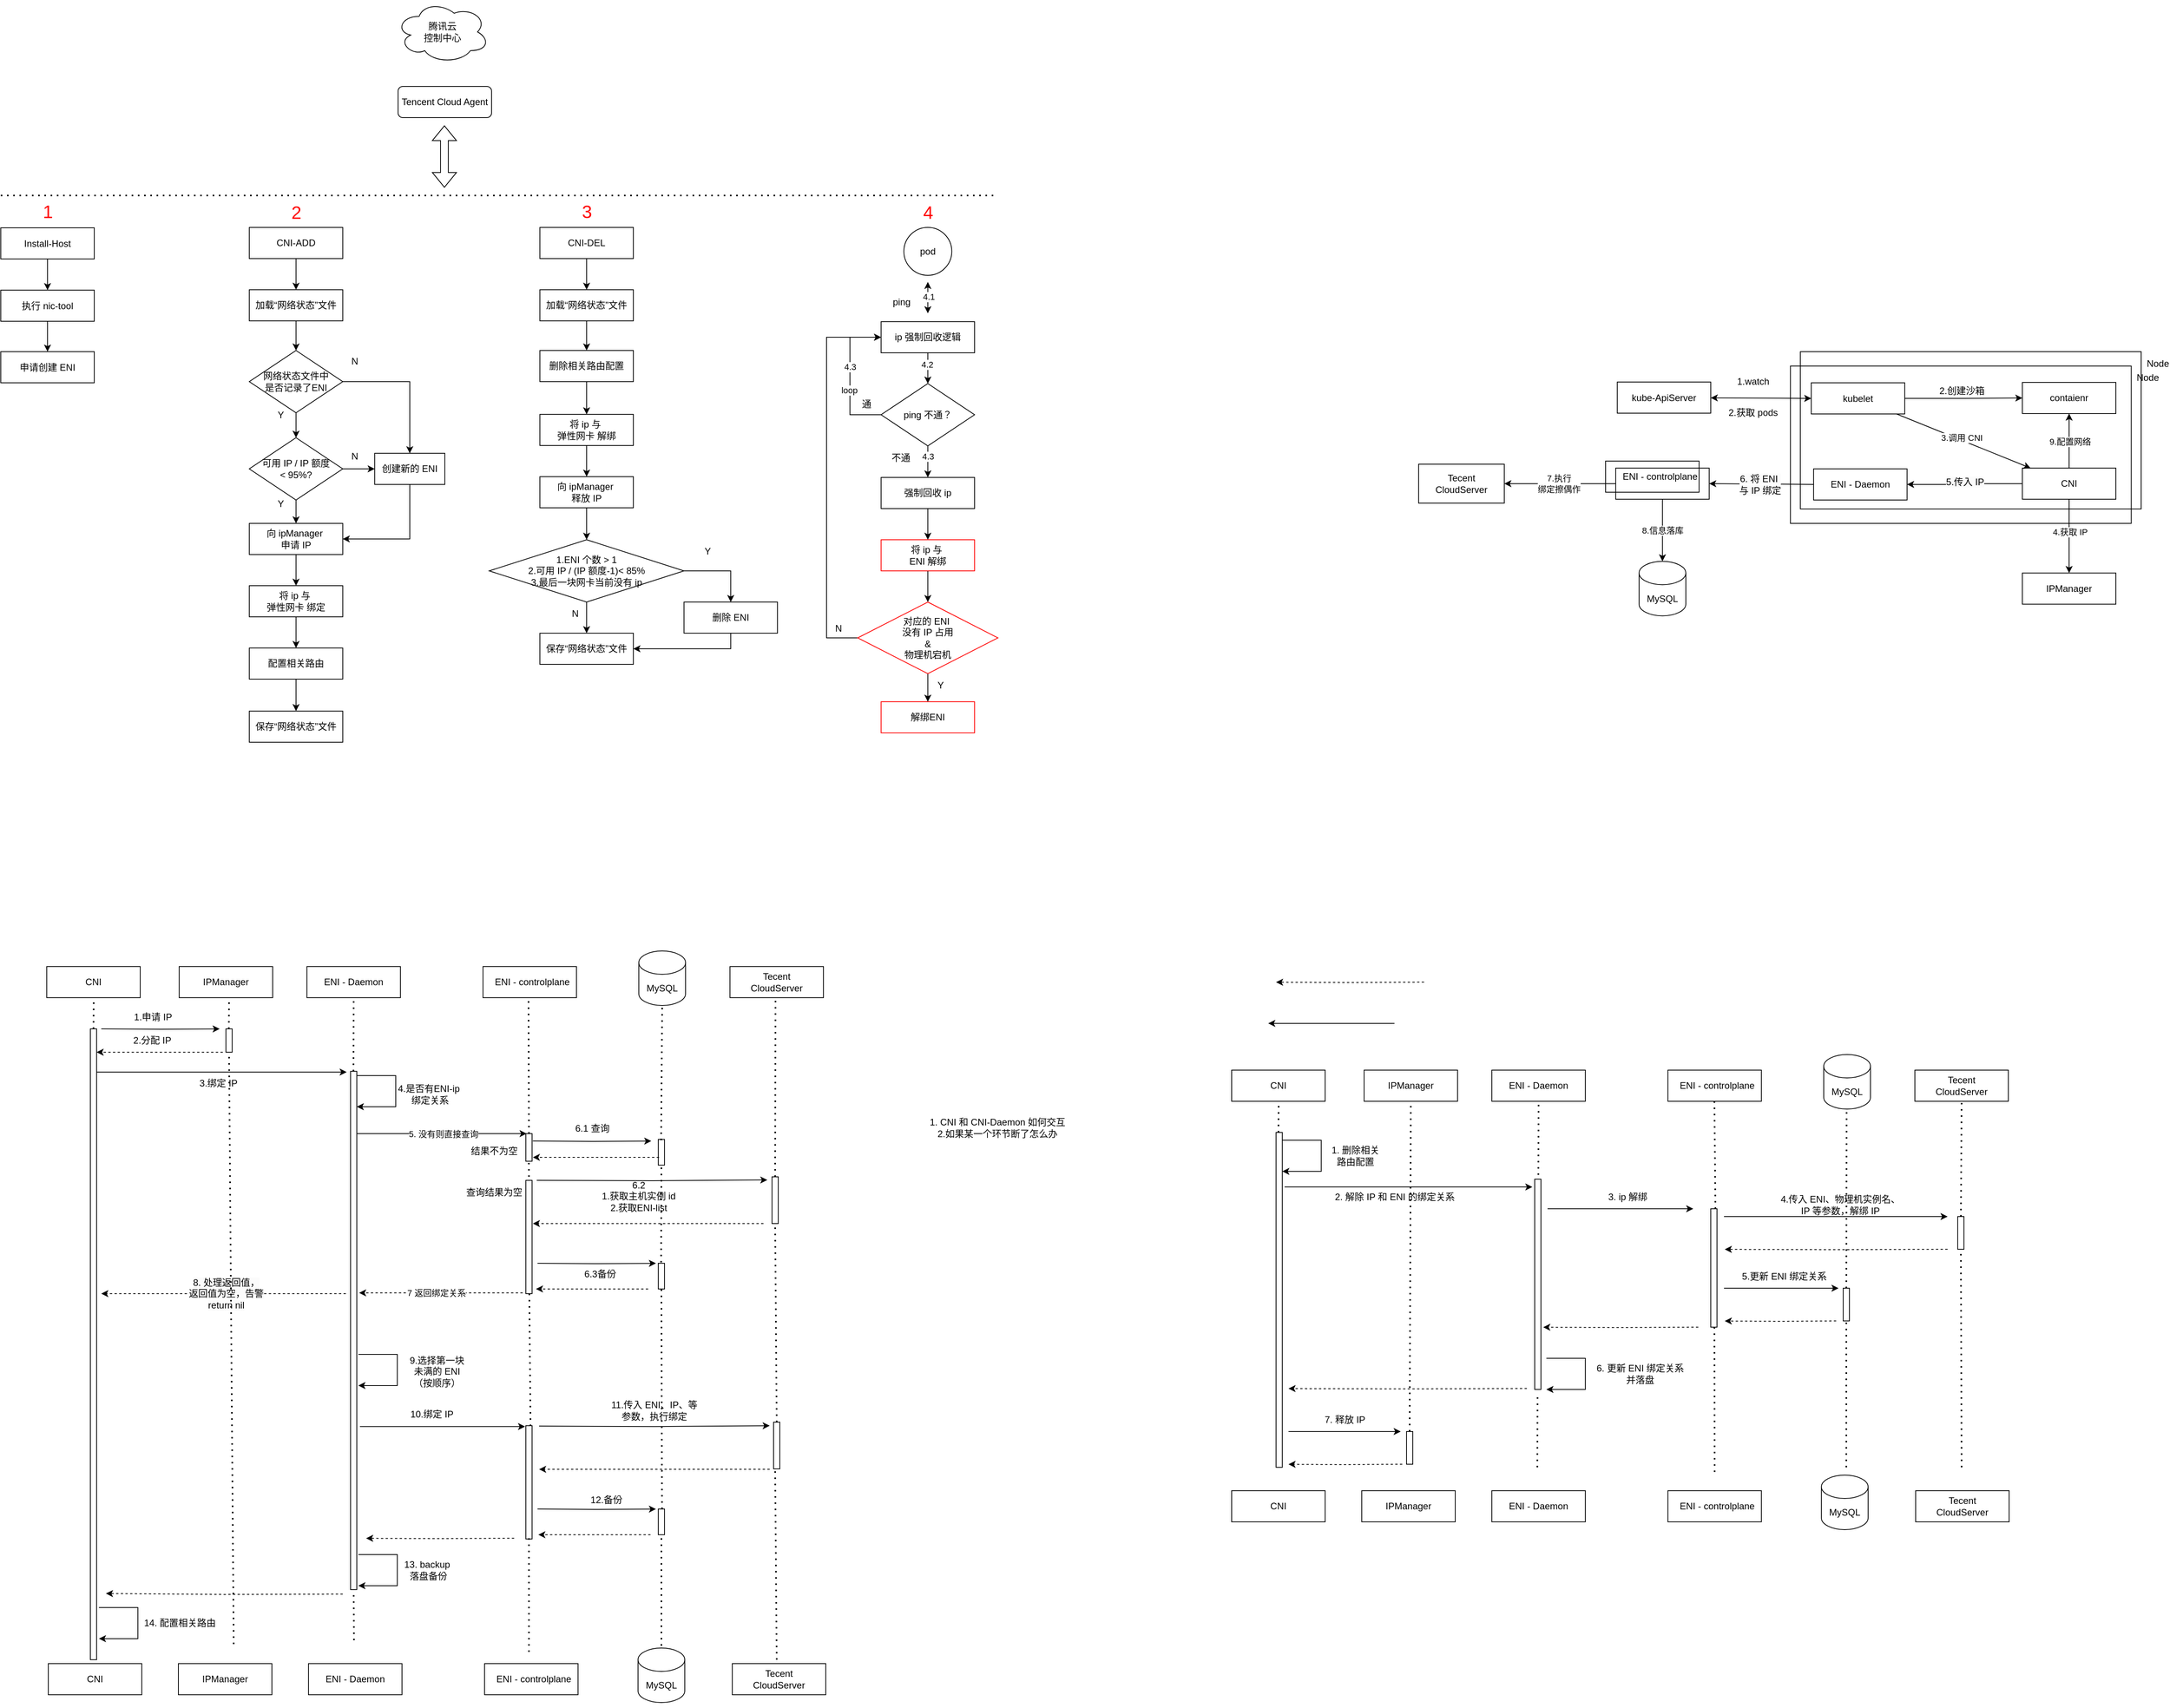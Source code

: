 <mxfile version="24.7.1" type="github">
  <diagram name="第 1 页" id="GepeLTyNPejL2qz-uSBc">
    <mxGraphModel dx="2803" dy="1235" grid="1" gridSize="10" guides="1" tooltips="1" connect="1" arrows="1" fold="1" page="1" pageScale="1" pageWidth="827" pageHeight="1169" math="0" shadow="0">
      <root>
        <mxCell id="0" />
        <mxCell id="1" parent="0" />
        <mxCell id="QHJJbTwAhyN2m23Sn8J2-16" style="edgeStyle=orthogonalEdgeStyle;rounded=0;orthogonalLoop=1;jettySize=auto;html=1;" parent="1" source="QHJJbTwAhyN2m23Sn8J2-1" target="QHJJbTwAhyN2m23Sn8J2-2" edge="1">
          <mxGeometry relative="1" as="geometry" />
        </mxCell>
        <mxCell id="QHJJbTwAhyN2m23Sn8J2-1" value="CNI-ADD" style="rounded=0;whiteSpace=wrap;html=1;fillColor=none;" parent="1" vertex="1">
          <mxGeometry x="519" y="361" width="120" height="40" as="geometry" />
        </mxCell>
        <mxCell id="QHJJbTwAhyN2m23Sn8J2-15" style="edgeStyle=orthogonalEdgeStyle;rounded=0;orthogonalLoop=1;jettySize=auto;html=1;entryX=0.5;entryY=0;entryDx=0;entryDy=0;" parent="1" source="QHJJbTwAhyN2m23Sn8J2-2" target="QHJJbTwAhyN2m23Sn8J2-5" edge="1">
          <mxGeometry relative="1" as="geometry" />
        </mxCell>
        <mxCell id="QHJJbTwAhyN2m23Sn8J2-2" value="加载“网络状态”文件" style="rounded=0;whiteSpace=wrap;html=1;fillColor=none;" parent="1" vertex="1">
          <mxGeometry x="519" y="441" width="120" height="40" as="geometry" />
        </mxCell>
        <mxCell id="QHJJbTwAhyN2m23Sn8J2-58" style="edgeStyle=orthogonalEdgeStyle;rounded=0;orthogonalLoop=1;jettySize=auto;html=1;entryX=0.5;entryY=0;entryDx=0;entryDy=0;" parent="1" source="QHJJbTwAhyN2m23Sn8J2-3" target="QHJJbTwAhyN2m23Sn8J2-26" edge="1">
          <mxGeometry relative="1" as="geometry" />
        </mxCell>
        <mxCell id="QHJJbTwAhyN2m23Sn8J2-3" value="CNI-DEL" style="rounded=0;whiteSpace=wrap;html=1;fillColor=none;" parent="1" vertex="1">
          <mxGeometry x="892" y="361" width="120" height="40" as="geometry" />
        </mxCell>
        <mxCell id="QHJJbTwAhyN2m23Sn8J2-23" style="edgeStyle=orthogonalEdgeStyle;rounded=0;orthogonalLoop=1;jettySize=auto;html=1;entryX=1;entryY=0.5;entryDx=0;entryDy=0;exitX=0.5;exitY=1;exitDx=0;exitDy=0;" parent="1" source="QHJJbTwAhyN2m23Sn8J2-4" target="QHJJbTwAhyN2m23Sn8J2-12" edge="1">
          <mxGeometry relative="1" as="geometry" />
        </mxCell>
        <mxCell id="QHJJbTwAhyN2m23Sn8J2-4" value="创建新的 ENI" style="rounded=0;whiteSpace=wrap;html=1;fillColor=none;" parent="1" vertex="1">
          <mxGeometry x="680" y="651" width="90" height="40" as="geometry" />
        </mxCell>
        <mxCell id="QHJJbTwAhyN2m23Sn8J2-17" style="edgeStyle=orthogonalEdgeStyle;rounded=0;orthogonalLoop=1;jettySize=auto;html=1;entryX=0.5;entryY=0;entryDx=0;entryDy=0;" parent="1" source="QHJJbTwAhyN2m23Sn8J2-5" target="QHJJbTwAhyN2m23Sn8J2-7" edge="1">
          <mxGeometry relative="1" as="geometry" />
        </mxCell>
        <mxCell id="QHJJbTwAhyN2m23Sn8J2-21" style="edgeStyle=orthogonalEdgeStyle;rounded=0;orthogonalLoop=1;jettySize=auto;html=1;" parent="1" source="QHJJbTwAhyN2m23Sn8J2-5" target="QHJJbTwAhyN2m23Sn8J2-4" edge="1">
          <mxGeometry relative="1" as="geometry" />
        </mxCell>
        <mxCell id="QHJJbTwAhyN2m23Sn8J2-5" value="网络状态文件中&lt;div&gt;是否记录了ENI&lt;/div&gt;" style="rhombus;whiteSpace=wrap;html=1;fillColor=none;" parent="1" vertex="1">
          <mxGeometry x="519" y="519" width="120" height="80" as="geometry" />
        </mxCell>
        <mxCell id="QHJJbTwAhyN2m23Sn8J2-6" value="Y" style="text;html=1;align=center;verticalAlign=middle;resizable=0;points=[];autosize=1;strokeColor=none;fillColor=none;" parent="1" vertex="1">
          <mxGeometry x="544" y="586.5" width="30" height="30" as="geometry" />
        </mxCell>
        <mxCell id="QHJJbTwAhyN2m23Sn8J2-18" style="edgeStyle=orthogonalEdgeStyle;rounded=0;orthogonalLoop=1;jettySize=auto;html=1;entryX=0.5;entryY=0;entryDx=0;entryDy=0;" parent="1" source="QHJJbTwAhyN2m23Sn8J2-7" target="QHJJbTwAhyN2m23Sn8J2-12" edge="1">
          <mxGeometry relative="1" as="geometry" />
        </mxCell>
        <mxCell id="QHJJbTwAhyN2m23Sn8J2-22" style="edgeStyle=orthogonalEdgeStyle;rounded=0;orthogonalLoop=1;jettySize=auto;html=1;" parent="1" source="QHJJbTwAhyN2m23Sn8J2-7" target="QHJJbTwAhyN2m23Sn8J2-4" edge="1">
          <mxGeometry relative="1" as="geometry" />
        </mxCell>
        <mxCell id="QHJJbTwAhyN2m23Sn8J2-7" value="可用 IP / IP 额度&lt;div&gt;&amp;lt; 95%?&lt;/div&gt;" style="rhombus;whiteSpace=wrap;html=1;fillColor=none;" parent="1" vertex="1">
          <mxGeometry x="519" y="631" width="120" height="80" as="geometry" />
        </mxCell>
        <mxCell id="QHJJbTwAhyN2m23Sn8J2-8" value="Y" style="text;html=1;align=center;verticalAlign=middle;resizable=0;points=[];autosize=1;strokeColor=none;fillColor=none;" parent="1" vertex="1">
          <mxGeometry x="544" y="701" width="30" height="30" as="geometry" />
        </mxCell>
        <mxCell id="QHJJbTwAhyN2m23Sn8J2-11" value="N" style="text;html=1;align=center;verticalAlign=middle;resizable=0;points=[];autosize=1;strokeColor=none;fillColor=none;" parent="1" vertex="1">
          <mxGeometry x="639" y="518" width="30" height="30" as="geometry" />
        </mxCell>
        <mxCell id="QHJJbTwAhyN2m23Sn8J2-19" style="edgeStyle=orthogonalEdgeStyle;rounded=0;orthogonalLoop=1;jettySize=auto;html=1;" parent="1" source="QHJJbTwAhyN2m23Sn8J2-12" target="QHJJbTwAhyN2m23Sn8J2-13" edge="1">
          <mxGeometry relative="1" as="geometry" />
        </mxCell>
        <mxCell id="QHJJbTwAhyN2m23Sn8J2-12" value="向 ipManager&amp;nbsp;&lt;div&gt;申请 IP&lt;/div&gt;" style="rounded=0;whiteSpace=wrap;html=1;fillColor=none;" parent="1" vertex="1">
          <mxGeometry x="519" y="741" width="120" height="40" as="geometry" />
        </mxCell>
        <mxCell id="QHJJbTwAhyN2m23Sn8J2-20" style="edgeStyle=orthogonalEdgeStyle;rounded=0;orthogonalLoop=1;jettySize=auto;html=1;entryX=0.5;entryY=0;entryDx=0;entryDy=0;" parent="1" source="QHJJbTwAhyN2m23Sn8J2-13" target="QHJJbTwAhyN2m23Sn8J2-14" edge="1">
          <mxGeometry relative="1" as="geometry" />
        </mxCell>
        <mxCell id="QHJJbTwAhyN2m23Sn8J2-13" value="将 ip 与&amp;nbsp;&lt;div&gt;&lt;span style=&quot;background-color: initial;&quot;&gt;弹性网卡&amp;nbsp;&lt;/span&gt;绑定&lt;/div&gt;" style="rounded=0;whiteSpace=wrap;html=1;fillColor=none;" parent="1" vertex="1">
          <mxGeometry x="519" y="821" width="120" height="40" as="geometry" />
        </mxCell>
        <mxCell id="QHJJbTwAhyN2m23Sn8J2-56" style="edgeStyle=orthogonalEdgeStyle;rounded=0;orthogonalLoop=1;jettySize=auto;html=1;entryX=0.5;entryY=0;entryDx=0;entryDy=0;" parent="1" source="QHJJbTwAhyN2m23Sn8J2-14" target="QHJJbTwAhyN2m23Sn8J2-55" edge="1">
          <mxGeometry relative="1" as="geometry" />
        </mxCell>
        <mxCell id="QHJJbTwAhyN2m23Sn8J2-14" value="配置相关路由" style="rounded=0;whiteSpace=wrap;html=1;fillColor=none;" parent="1" vertex="1">
          <mxGeometry x="519" y="901" width="120" height="40" as="geometry" />
        </mxCell>
        <mxCell id="QHJJbTwAhyN2m23Sn8J2-24" value="N" style="text;html=1;align=center;verticalAlign=middle;resizable=0;points=[];autosize=1;strokeColor=none;fillColor=none;" parent="1" vertex="1">
          <mxGeometry x="639" y="640" width="30" height="30" as="geometry" />
        </mxCell>
        <mxCell id="QHJJbTwAhyN2m23Sn8J2-59" style="edgeStyle=orthogonalEdgeStyle;rounded=0;orthogonalLoop=1;jettySize=auto;html=1;entryX=0.5;entryY=0;entryDx=0;entryDy=0;" parent="1" source="QHJJbTwAhyN2m23Sn8J2-26" target="QHJJbTwAhyN2m23Sn8J2-44" edge="1">
          <mxGeometry relative="1" as="geometry" />
        </mxCell>
        <mxCell id="QHJJbTwAhyN2m23Sn8J2-26" value="加载“网络状态”文件" style="rounded=0;whiteSpace=wrap;html=1;fillColor=none;" parent="1" vertex="1">
          <mxGeometry x="892" y="441" width="120" height="40" as="geometry" />
        </mxCell>
        <mxCell id="QHJJbTwAhyN2m23Sn8J2-60" style="edgeStyle=orthogonalEdgeStyle;rounded=0;orthogonalLoop=1;jettySize=auto;html=1;entryX=0.5;entryY=0;entryDx=0;entryDy=0;" parent="1" source="QHJJbTwAhyN2m23Sn8J2-44" target="QHJJbTwAhyN2m23Sn8J2-45" edge="1">
          <mxGeometry relative="1" as="geometry" />
        </mxCell>
        <mxCell id="QHJJbTwAhyN2m23Sn8J2-44" value="删除相关路由配置" style="rounded=0;whiteSpace=wrap;html=1;fillColor=none;" parent="1" vertex="1">
          <mxGeometry x="892" y="519" width="120" height="40" as="geometry" />
        </mxCell>
        <mxCell id="QHJJbTwAhyN2m23Sn8J2-61" style="edgeStyle=orthogonalEdgeStyle;rounded=0;orthogonalLoop=1;jettySize=auto;html=1;entryX=0.5;entryY=0;entryDx=0;entryDy=0;" parent="1" source="QHJJbTwAhyN2m23Sn8J2-45" target="QHJJbTwAhyN2m23Sn8J2-46" edge="1">
          <mxGeometry relative="1" as="geometry" />
        </mxCell>
        <mxCell id="QHJJbTwAhyN2m23Sn8J2-45" value="将 ip 与&amp;nbsp;&lt;div&gt;&lt;span style=&quot;background-color: initial;&quot;&gt;弹性网卡&amp;nbsp;&lt;/span&gt;解绑&lt;/div&gt;" style="rounded=0;whiteSpace=wrap;html=1;fillColor=none;" parent="1" vertex="1">
          <mxGeometry x="892" y="601" width="120" height="40" as="geometry" />
        </mxCell>
        <mxCell id="QHJJbTwAhyN2m23Sn8J2-62" style="edgeStyle=orthogonalEdgeStyle;rounded=0;orthogonalLoop=1;jettySize=auto;html=1;entryX=0.5;entryY=0;entryDx=0;entryDy=0;" parent="1" source="QHJJbTwAhyN2m23Sn8J2-46" target="QHJJbTwAhyN2m23Sn8J2-47" edge="1">
          <mxGeometry relative="1" as="geometry" />
        </mxCell>
        <mxCell id="QHJJbTwAhyN2m23Sn8J2-46" value="向 ipManager&amp;nbsp;&lt;div&gt;释放 IP&lt;/div&gt;" style="rounded=0;whiteSpace=wrap;html=1;fillColor=none;" parent="1" vertex="1">
          <mxGeometry x="892" y="681" width="120" height="40" as="geometry" />
        </mxCell>
        <mxCell id="QHJJbTwAhyN2m23Sn8J2-63" style="edgeStyle=orthogonalEdgeStyle;rounded=0;orthogonalLoop=1;jettySize=auto;html=1;exitX=1;exitY=0.5;exitDx=0;exitDy=0;" parent="1" source="QHJJbTwAhyN2m23Sn8J2-47" target="QHJJbTwAhyN2m23Sn8J2-53" edge="1">
          <mxGeometry relative="1" as="geometry" />
        </mxCell>
        <mxCell id="QHJJbTwAhyN2m23Sn8J2-65" style="edgeStyle=orthogonalEdgeStyle;rounded=0;orthogonalLoop=1;jettySize=auto;html=1;" parent="1" source="QHJJbTwAhyN2m23Sn8J2-47" target="QHJJbTwAhyN2m23Sn8J2-57" edge="1">
          <mxGeometry relative="1" as="geometry" />
        </mxCell>
        <mxCell id="QHJJbTwAhyN2m23Sn8J2-47" value="&lt;div&gt;&lt;span style=&quot;background-color: initial;&quot;&gt;1.ENI 个数 &amp;gt; 1&lt;/span&gt;&lt;/div&gt;&lt;div&gt;&lt;span style=&quot;background-color: initial;&quot;&gt;2.可用 IP / (IP 额度-1)&lt;/span&gt;&lt;span style=&quot;background-color: initial;&quot;&gt;&amp;lt; 85%&lt;/span&gt;&lt;/div&gt;&lt;div&gt;&lt;span style=&quot;background-color: initial;&quot;&gt;3.&lt;/span&gt;&lt;span style=&quot;background-color: initial;&quot;&gt;最后一块网卡当前没有 ip&lt;/span&gt;&lt;/div&gt;" style="rhombus;whiteSpace=wrap;html=1;fillColor=none;align=center;" parent="1" vertex="1">
          <mxGeometry x="827" y="762" width="250" height="80" as="geometry" />
        </mxCell>
        <mxCell id="QHJJbTwAhyN2m23Sn8J2-64" style="edgeStyle=orthogonalEdgeStyle;rounded=0;orthogonalLoop=1;jettySize=auto;html=1;exitX=0.5;exitY=1;exitDx=0;exitDy=0;" parent="1" source="QHJJbTwAhyN2m23Sn8J2-53" target="QHJJbTwAhyN2m23Sn8J2-57" edge="1">
          <mxGeometry relative="1" as="geometry" />
        </mxCell>
        <mxCell id="QHJJbTwAhyN2m23Sn8J2-53" value="删除 ENI" style="rounded=0;whiteSpace=wrap;html=1;fillColor=none;" parent="1" vertex="1">
          <mxGeometry x="1077" y="842" width="120" height="40" as="geometry" />
        </mxCell>
        <mxCell id="QHJJbTwAhyN2m23Sn8J2-55" value="保存“网络状态”文件" style="rounded=0;whiteSpace=wrap;html=1;fillColor=none;" parent="1" vertex="1">
          <mxGeometry x="519" y="982" width="120" height="40" as="geometry" />
        </mxCell>
        <mxCell id="QHJJbTwAhyN2m23Sn8J2-57" value="保存“网络状态”文件" style="rounded=0;whiteSpace=wrap;html=1;fillColor=none;" parent="1" vertex="1">
          <mxGeometry x="892" y="882" width="120" height="40" as="geometry" />
        </mxCell>
        <mxCell id="QHJJbTwAhyN2m23Sn8J2-66" value="Y" style="text;html=1;align=center;verticalAlign=middle;resizable=0;points=[];autosize=1;strokeColor=none;fillColor=none;" parent="1" vertex="1">
          <mxGeometry x="1092" y="762" width="30" height="30" as="geometry" />
        </mxCell>
        <mxCell id="QHJJbTwAhyN2m23Sn8J2-67" value="N" style="text;html=1;align=center;verticalAlign=middle;resizable=0;points=[];autosize=1;strokeColor=none;fillColor=none;" parent="1" vertex="1">
          <mxGeometry x="922" y="842" width="30" height="30" as="geometry" />
        </mxCell>
        <mxCell id="QHJJbTwAhyN2m23Sn8J2-72" style="edgeStyle=orthogonalEdgeStyle;rounded=0;orthogonalLoop=1;jettySize=auto;html=1;entryX=0.5;entryY=0;entryDx=0;entryDy=0;" parent="1" source="QHJJbTwAhyN2m23Sn8J2-69" target="QHJJbTwAhyN2m23Sn8J2-70" edge="1">
          <mxGeometry relative="1" as="geometry" />
        </mxCell>
        <mxCell id="QHJJbTwAhyN2m23Sn8J2-69" value="Install-Host" style="rounded=0;whiteSpace=wrap;html=1;fillColor=none;" parent="1" vertex="1">
          <mxGeometry x="200" y="361.5" width="120" height="40" as="geometry" />
        </mxCell>
        <mxCell id="QHJJbTwAhyN2m23Sn8J2-73" style="edgeStyle=orthogonalEdgeStyle;rounded=0;orthogonalLoop=1;jettySize=auto;html=1;" parent="1" source="QHJJbTwAhyN2m23Sn8J2-70" target="QHJJbTwAhyN2m23Sn8J2-71" edge="1">
          <mxGeometry relative="1" as="geometry" />
        </mxCell>
        <mxCell id="QHJJbTwAhyN2m23Sn8J2-70" value="执行 nic-tool" style="rounded=0;whiteSpace=wrap;html=1;fillColor=none;" parent="1" vertex="1">
          <mxGeometry x="200" y="441.5" width="120" height="40" as="geometry" />
        </mxCell>
        <mxCell id="QHJJbTwAhyN2m23Sn8J2-71" value="申请创建 ENI" style="rounded=0;whiteSpace=wrap;html=1;fillColor=none;" parent="1" vertex="1">
          <mxGeometry x="200" y="520.5" width="120" height="40" as="geometry" />
        </mxCell>
        <mxCell id="QHJJbTwAhyN2m23Sn8J2-74" value="腾讯云&lt;div&gt;控制中心&lt;/div&gt;" style="ellipse;shape=cloud;whiteSpace=wrap;html=1;" parent="1" vertex="1">
          <mxGeometry x="707" y="70" width="120" height="80" as="geometry" />
        </mxCell>
        <mxCell id="QHJJbTwAhyN2m23Sn8J2-75" value="Tencent Cloud Agent" style="rounded=1;whiteSpace=wrap;html=1;fillColor=none;" parent="1" vertex="1">
          <mxGeometry x="710" y="180" width="120" height="40" as="geometry" />
        </mxCell>
        <mxCell id="QHJJbTwAhyN2m23Sn8J2-78" value="&lt;font color=&quot;#ff0000&quot; style=&quot;font-size: 23px;&quot;&gt;1&lt;/font&gt;" style="text;html=1;align=center;verticalAlign=middle;resizable=0;points=[];autosize=1;strokeColor=none;fillColor=none;" parent="1" vertex="1">
          <mxGeometry x="240" y="321" width="40" height="40" as="geometry" />
        </mxCell>
        <mxCell id="QHJJbTwAhyN2m23Sn8J2-79" value="&lt;font color=&quot;#ff0000&quot; style=&quot;font-size: 23px;&quot;&gt;2&lt;/font&gt;" style="text;html=1;align=center;verticalAlign=middle;resizable=0;points=[];autosize=1;strokeColor=none;fillColor=none;" parent="1" vertex="1">
          <mxGeometry x="559" y="321.5" width="40" height="40" as="geometry" />
        </mxCell>
        <mxCell id="QHJJbTwAhyN2m23Sn8J2-80" value="&lt;font color=&quot;#ff0000&quot;&gt;&lt;span style=&quot;font-size: 23px;&quot;&gt;3&lt;/span&gt;&lt;/font&gt;" style="text;html=1;align=center;verticalAlign=middle;resizable=0;points=[];autosize=1;strokeColor=none;fillColor=none;" parent="1" vertex="1">
          <mxGeometry x="932" y="321" width="40" height="40" as="geometry" />
        </mxCell>
        <mxCell id="QHJJbTwAhyN2m23Sn8J2-94" style="edgeStyle=orthogonalEdgeStyle;rounded=0;orthogonalLoop=1;jettySize=auto;html=1;entryX=0.5;entryY=0;entryDx=0;entryDy=0;" parent="1" source="QHJJbTwAhyN2m23Sn8J2-83" target="QHJJbTwAhyN2m23Sn8J2-86" edge="1">
          <mxGeometry relative="1" as="geometry" />
        </mxCell>
        <mxCell id="QHJJbTwAhyN2m23Sn8J2-115" value="4.2" style="edgeLabel;html=1;align=center;verticalAlign=middle;resizable=0;points=[];" parent="QHJJbTwAhyN2m23Sn8J2-94" vertex="1" connectable="0">
          <mxGeometry x="-0.263" y="-1" relative="1" as="geometry">
            <mxPoint as="offset" />
          </mxGeometry>
        </mxCell>
        <mxCell id="QHJJbTwAhyN2m23Sn8J2-83" value="ip 强制回收逻辑" style="rounded=0;whiteSpace=wrap;html=1;fillColor=none;" parent="1" vertex="1">
          <mxGeometry x="1330" y="482" width="120" height="40" as="geometry" />
        </mxCell>
        <mxCell id="QHJJbTwAhyN2m23Sn8J2-84" value="pod" style="ellipse;whiteSpace=wrap;html=1;aspect=fixed;fillColor=none;" parent="1" vertex="1">
          <mxGeometry x="1359.25" y="361" width="61.5" height="61.5" as="geometry" />
        </mxCell>
        <mxCell id="QHJJbTwAhyN2m23Sn8J2-104" style="edgeStyle=orthogonalEdgeStyle;rounded=0;orthogonalLoop=1;jettySize=auto;html=1;entryX=0.5;entryY=0;entryDx=0;entryDy=0;" parent="1" source="QHJJbTwAhyN2m23Sn8J2-86" target="QHJJbTwAhyN2m23Sn8J2-87" edge="1">
          <mxGeometry relative="1" as="geometry" />
        </mxCell>
        <mxCell id="QHJJbTwAhyN2m23Sn8J2-117" value="4.3" style="edgeLabel;html=1;align=center;verticalAlign=middle;resizable=0;points=[];" parent="QHJJbTwAhyN2m23Sn8J2-104" vertex="1" connectable="0">
          <mxGeometry x="-0.445" relative="1" as="geometry">
            <mxPoint y="2" as="offset" />
          </mxGeometry>
        </mxCell>
        <mxCell id="QHJJbTwAhyN2m23Sn8J2-106" style="edgeStyle=orthogonalEdgeStyle;rounded=0;orthogonalLoop=1;jettySize=auto;html=1;entryX=0;entryY=0.5;entryDx=0;entryDy=0;exitX=0;exitY=0.5;exitDx=0;exitDy=0;" parent="1" source="QHJJbTwAhyN2m23Sn8J2-86" target="QHJJbTwAhyN2m23Sn8J2-83" edge="1">
          <mxGeometry relative="1" as="geometry">
            <Array as="points">
              <mxPoint x="1290" y="602" />
              <mxPoint x="1290" y="502" />
            </Array>
          </mxGeometry>
        </mxCell>
        <mxCell id="QHJJbTwAhyN2m23Sn8J2-108" value="loop" style="edgeLabel;html=1;align=center;verticalAlign=middle;resizable=0;points=[];" parent="QHJJbTwAhyN2m23Sn8J2-106" vertex="1" connectable="0">
          <mxGeometry x="0.072" y="1" relative="1" as="geometry">
            <mxPoint y="24" as="offset" />
          </mxGeometry>
        </mxCell>
        <mxCell id="QHJJbTwAhyN2m23Sn8J2-116" value="4.3" style="edgeLabel;html=1;align=center;verticalAlign=middle;resizable=0;points=[];" parent="QHJJbTwAhyN2m23Sn8J2-106" vertex="1" connectable="0">
          <mxGeometry x="0.388" y="-2" relative="1" as="geometry">
            <mxPoint x="-2" y="23" as="offset" />
          </mxGeometry>
        </mxCell>
        <mxCell id="QHJJbTwAhyN2m23Sn8J2-86" value="&lt;div&gt;ping 不通？&lt;/div&gt;" style="rhombus;whiteSpace=wrap;html=1;fillColor=none;" parent="1" vertex="1">
          <mxGeometry x="1330" y="561.5" width="120" height="80" as="geometry" />
        </mxCell>
        <mxCell id="QHJJbTwAhyN2m23Sn8J2-105" style="edgeStyle=orthogonalEdgeStyle;rounded=0;orthogonalLoop=1;jettySize=auto;html=1;entryX=0.5;entryY=0;entryDx=0;entryDy=0;" parent="1" source="QHJJbTwAhyN2m23Sn8J2-87" target="QHJJbTwAhyN2m23Sn8J2-102" edge="1">
          <mxGeometry relative="1" as="geometry" />
        </mxCell>
        <mxCell id="QHJJbTwAhyN2m23Sn8J2-87" value="强制回收 ip" style="rounded=0;whiteSpace=wrap;html=1;fillColor=none;" parent="1" vertex="1">
          <mxGeometry x="1330" y="682" width="120" height="40" as="geometry" />
        </mxCell>
        <mxCell id="QHJJbTwAhyN2m23Sn8J2-92" value="" style="endArrow=classic;startArrow=classic;html=1;rounded=0;" parent="1" edge="1">
          <mxGeometry width="50" height="50" relative="1" as="geometry">
            <mxPoint x="1390" y="471.25" as="sourcePoint" />
            <mxPoint x="1390" y="431" as="targetPoint" />
          </mxGeometry>
        </mxCell>
        <mxCell id="QHJJbTwAhyN2m23Sn8J2-114" value="4.1" style="edgeLabel;html=1;align=center;verticalAlign=middle;resizable=0;points=[];" parent="QHJJbTwAhyN2m23Sn8J2-92" vertex="1" connectable="0">
          <mxGeometry x="0.077" y="-1" relative="1" as="geometry">
            <mxPoint as="offset" />
          </mxGeometry>
        </mxCell>
        <mxCell id="QHJJbTwAhyN2m23Sn8J2-93" value="ping" style="text;html=1;align=center;verticalAlign=middle;resizable=0;points=[];autosize=1;strokeColor=none;fillColor=none;" parent="1" vertex="1">
          <mxGeometry x="1331" y="442" width="50" height="30" as="geometry" />
        </mxCell>
        <mxCell id="QHJJbTwAhyN2m23Sn8J2-97" value="不通" style="text;html=1;align=center;verticalAlign=middle;resizable=0;points=[];autosize=1;strokeColor=none;fillColor=none;" parent="1" vertex="1">
          <mxGeometry x="1330" y="641.5" width="50" height="30" as="geometry" />
        </mxCell>
        <mxCell id="QHJJbTwAhyN2m23Sn8J2-101" value="通" style="text;html=1;align=center;verticalAlign=middle;resizable=0;points=[];autosize=1;strokeColor=none;fillColor=none;" parent="1" vertex="1">
          <mxGeometry x="1291" y="572.5" width="40" height="30" as="geometry" />
        </mxCell>
        <mxCell id="QHJJbTwAhyN2m23Sn8J2-111" style="edgeStyle=orthogonalEdgeStyle;rounded=0;orthogonalLoop=1;jettySize=auto;html=1;entryX=0.5;entryY=0;entryDx=0;entryDy=0;" parent="1" source="QHJJbTwAhyN2m23Sn8J2-102" target="QHJJbTwAhyN2m23Sn8J2-110" edge="1">
          <mxGeometry relative="1" as="geometry" />
        </mxCell>
        <mxCell id="QHJJbTwAhyN2m23Sn8J2-102" value="将 ip 与&amp;nbsp;&lt;div&gt;&lt;span style=&quot;background-color: initial;&quot;&gt;ENI&amp;nbsp;&lt;/span&gt;解绑&lt;/div&gt;" style="rounded=0;whiteSpace=wrap;html=1;fillColor=none;strokeColor=#FF0000;" parent="1" vertex="1">
          <mxGeometry x="1330" y="762" width="120" height="40" as="geometry" />
        </mxCell>
        <mxCell id="QHJJbTwAhyN2m23Sn8J2-109" value="解绑ENI" style="rounded=0;whiteSpace=wrap;html=1;fillColor=none;strokeColor=#FF0000;" parent="1" vertex="1">
          <mxGeometry x="1330" y="970" width="120" height="40" as="geometry" />
        </mxCell>
        <mxCell id="QHJJbTwAhyN2m23Sn8J2-112" style="edgeStyle=orthogonalEdgeStyle;rounded=0;orthogonalLoop=1;jettySize=auto;html=1;entryX=0.5;entryY=0;entryDx=0;entryDy=0;" parent="1" source="QHJJbTwAhyN2m23Sn8J2-110" target="QHJJbTwAhyN2m23Sn8J2-109" edge="1">
          <mxGeometry relative="1" as="geometry" />
        </mxCell>
        <mxCell id="QHJJbTwAhyN2m23Sn8J2-119" style="edgeStyle=orthogonalEdgeStyle;rounded=0;orthogonalLoop=1;jettySize=auto;html=1;entryX=0;entryY=0.5;entryDx=0;entryDy=0;exitX=0;exitY=0.5;exitDx=0;exitDy=0;" parent="1" source="QHJJbTwAhyN2m23Sn8J2-110" target="QHJJbTwAhyN2m23Sn8J2-83" edge="1">
          <mxGeometry relative="1" as="geometry">
            <Array as="points">
              <mxPoint x="1260" y="888" />
              <mxPoint x="1260" y="502" />
            </Array>
          </mxGeometry>
        </mxCell>
        <mxCell id="QHJJbTwAhyN2m23Sn8J2-110" value="对应的 ENI&amp;nbsp;&lt;div&gt;没有 IP 占用&lt;div&gt;&amp;amp;&lt;div&gt;物理机宕机&lt;/div&gt;&lt;/div&gt;&lt;/div&gt;" style="rhombus;whiteSpace=wrap;html=1;fillColor=none;strokeColor=#FF0000;" parent="1" vertex="1">
          <mxGeometry x="1300" y="842" width="180" height="92" as="geometry" />
        </mxCell>
        <mxCell id="QHJJbTwAhyN2m23Sn8J2-113" value="&lt;font color=&quot;#ff0000&quot;&gt;&lt;span style=&quot;font-size: 23px;&quot;&gt;4&lt;/span&gt;&lt;/font&gt;" style="text;html=1;align=center;verticalAlign=middle;resizable=0;points=[];autosize=1;strokeColor=none;fillColor=none;" parent="1" vertex="1">
          <mxGeometry x="1370" y="321.5" width="40" height="40" as="geometry" />
        </mxCell>
        <mxCell id="QHJJbTwAhyN2m23Sn8J2-118" value="" style="shape=flexArrow;endArrow=classic;startArrow=classic;html=1;rounded=0;" parent="1" edge="1">
          <mxGeometry width="100" height="100" relative="1" as="geometry">
            <mxPoint x="769.47" y="310" as="sourcePoint" />
            <mxPoint x="769.47" y="230" as="targetPoint" />
          </mxGeometry>
        </mxCell>
        <mxCell id="QHJJbTwAhyN2m23Sn8J2-121" value="Y" style="text;html=1;align=center;verticalAlign=middle;resizable=0;points=[];autosize=1;strokeColor=none;fillColor=none;" parent="1" vertex="1">
          <mxGeometry x="1390.75" y="934" width="30" height="30" as="geometry" />
        </mxCell>
        <mxCell id="QHJJbTwAhyN2m23Sn8J2-123" value="N" style="text;html=1;align=center;verticalAlign=middle;resizable=0;points=[];autosize=1;strokeColor=none;fillColor=none;" parent="1" vertex="1">
          <mxGeometry x="1260" y="861" width="30" height="30" as="geometry" />
        </mxCell>
        <mxCell id="QHJJbTwAhyN2m23Sn8J2-124" value="" style="endArrow=none;dashed=1;html=1;dashPattern=1 3;strokeWidth=2;rounded=0;" parent="1" edge="1">
          <mxGeometry width="50" height="50" relative="1" as="geometry">
            <mxPoint x="200" y="320" as="sourcePoint" />
            <mxPoint x="1480" y="320" as="targetPoint" />
          </mxGeometry>
        </mxCell>
        <mxCell id="B87s43uj8N20lgAx_I1V-91" value="CNI" style="rounded=0;whiteSpace=wrap;html=1;fillColor=none;" vertex="1" parent="1">
          <mxGeometry x="259" y="1310" width="120" height="40" as="geometry" />
        </mxCell>
        <mxCell id="B87s43uj8N20lgAx_I1V-92" value="IPManager" style="rounded=0;whiteSpace=wrap;html=1;fillColor=none;" vertex="1" parent="1">
          <mxGeometry x="429" y="1310" width="120" height="40" as="geometry" />
        </mxCell>
        <mxCell id="B87s43uj8N20lgAx_I1V-93" value="ENI - Daemon" style="rounded=0;whiteSpace=wrap;html=1;fillColor=none;" vertex="1" parent="1">
          <mxGeometry x="593" y="1310" width="120" height="40" as="geometry" />
        </mxCell>
        <mxCell id="B87s43uj8N20lgAx_I1V-94" value="&lt;div&gt;&lt;br class=&quot;Apple-interchange-newline&quot;&gt;&lt;br&gt;&lt;/div&gt;&amp;nbsp; ENI -&amp;nbsp;&lt;span style=&quot;background-color: initial;&quot;&gt;controlplane&lt;/span&gt;&lt;div&gt;&lt;span style=&quot;background-color: initial;&quot;&gt;&lt;br&gt;&lt;/span&gt;&lt;/div&gt;&lt;div&gt;&lt;br&gt;&lt;/div&gt;" style="rounded=0;whiteSpace=wrap;html=1;fillColor=none;" vertex="1" parent="1">
          <mxGeometry x="819" y="1310" width="120" height="40" as="geometry" />
        </mxCell>
        <mxCell id="B87s43uj8N20lgAx_I1V-95" value="MySQL" style="shape=cylinder3;whiteSpace=wrap;html=1;boundedLbl=1;backgroundOutline=1;size=15;" vertex="1" parent="1">
          <mxGeometry x="1019" y="1290" width="60" height="70" as="geometry" />
        </mxCell>
        <mxCell id="B87s43uj8N20lgAx_I1V-96" value="Tecent&lt;div&gt;CloudServer&lt;/div&gt;" style="rounded=0;whiteSpace=wrap;html=1;fillColor=none;" vertex="1" parent="1">
          <mxGeometry x="1136" y="1310" width="120" height="40" as="geometry" />
        </mxCell>
        <mxCell id="B87s43uj8N20lgAx_I1V-97" value="1.申请 IP" style="text;html=1;align=center;verticalAlign=middle;resizable=0;points=[];autosize=1;strokeColor=none;fillColor=none;" vertex="1" parent="1">
          <mxGeometry x="360" y="1360" width="70" height="30" as="geometry" />
        </mxCell>
        <mxCell id="B87s43uj8N20lgAx_I1V-98" value="2.分配 IP" style="text;html=1;align=center;verticalAlign=middle;resizable=0;points=[];autosize=1;strokeColor=none;fillColor=none;" vertex="1" parent="1">
          <mxGeometry x="359" y="1390" width="70" height="30" as="geometry" />
        </mxCell>
        <mxCell id="B87s43uj8N20lgAx_I1V-99" value="" style="rounded=0;whiteSpace=wrap;html=1;fillColor=none;" vertex="1" parent="1">
          <mxGeometry x="315" y="1390" width="8" height="810" as="geometry" />
        </mxCell>
        <mxCell id="B87s43uj8N20lgAx_I1V-100" value="" style="rounded=0;whiteSpace=wrap;html=1;fillColor=none;" vertex="1" parent="1">
          <mxGeometry x="489" y="1390" width="8" height="30" as="geometry" />
        </mxCell>
        <mxCell id="B87s43uj8N20lgAx_I1V-101" style="edgeStyle=orthogonalEdgeStyle;rounded=0;orthogonalLoop=1;jettySize=auto;html=1;" edge="1" parent="1">
          <mxGeometry relative="1" as="geometry">
            <mxPoint x="329" y="1390" as="sourcePoint" />
            <mxPoint x="481" y="1390.05" as="targetPoint" />
          </mxGeometry>
        </mxCell>
        <mxCell id="B87s43uj8N20lgAx_I1V-105" style="edgeStyle=orthogonalEdgeStyle;rounded=0;orthogonalLoop=1;jettySize=auto;html=1;entryX=1;entryY=0.75;entryDx=0;entryDy=0;exitX=0;exitY=0;exitDx=0;exitDy=45;exitPerimeter=0;dashed=1;" edge="1" parent="1">
          <mxGeometry relative="1" as="geometry">
            <mxPoint x="485" y="1420" as="sourcePoint" />
            <mxPoint x="323" y="1420" as="targetPoint" />
          </mxGeometry>
        </mxCell>
        <mxCell id="B87s43uj8N20lgAx_I1V-106" style="edgeStyle=orthogonalEdgeStyle;rounded=0;orthogonalLoop=1;jettySize=auto;html=1;" edge="1" parent="1">
          <mxGeometry relative="1" as="geometry">
            <mxPoint x="323" y="1445.5" as="sourcePoint" />
            <mxPoint x="644" y="1445.5" as="targetPoint" />
          </mxGeometry>
        </mxCell>
        <mxCell id="B87s43uj8N20lgAx_I1V-112" style="edgeStyle=orthogonalEdgeStyle;rounded=0;orthogonalLoop=1;jettySize=auto;html=1;exitX=1;exitY=0.25;exitDx=0;exitDy=0;entryX=0;entryY=0;entryDx=0;entryDy=0;" edge="1" parent="1" source="B87s43uj8N20lgAx_I1V-107">
          <mxGeometry relative="1" as="geometry">
            <mxPoint x="875" y="1524.53" as="targetPoint" />
            <Array as="points">
              <mxPoint x="875" y="1524.53" />
            </Array>
          </mxGeometry>
        </mxCell>
        <mxCell id="B87s43uj8N20lgAx_I1V-113" value="5. 没有则直接查询" style="edgeLabel;html=1;align=center;verticalAlign=middle;resizable=0;points=[];" vertex="1" connectable="0" parent="B87s43uj8N20lgAx_I1V-112">
          <mxGeometry x="-0.12" relative="1" as="geometry">
            <mxPoint x="63" as="offset" />
          </mxGeometry>
        </mxCell>
        <mxCell id="B87s43uj8N20lgAx_I1V-107" value="" style="rounded=0;whiteSpace=wrap;html=1;fillColor=none;" vertex="1" parent="1">
          <mxGeometry x="649" y="1444.53" width="8" height="665.47" as="geometry" />
        </mxCell>
        <mxCell id="B87s43uj8N20lgAx_I1V-108" value="3.绑定 IP" style="text;html=1;align=center;verticalAlign=middle;resizable=0;points=[];autosize=1;strokeColor=none;fillColor=none;" vertex="1" parent="1">
          <mxGeometry x="443.5" y="1444.5" width="70" height="30" as="geometry" />
        </mxCell>
        <mxCell id="B87s43uj8N20lgAx_I1V-110" value="4.是否有ENI-ip&lt;div&gt;&amp;nbsp;绑定关系&lt;/div&gt;" style="text;html=1;align=center;verticalAlign=middle;resizable=0;points=[];autosize=1;strokeColor=none;fillColor=none;" vertex="1" parent="1">
          <mxGeometry x="699" y="1453.53" width="100" height="40" as="geometry" />
        </mxCell>
        <mxCell id="B87s43uj8N20lgAx_I1V-121" style="edgeStyle=orthogonalEdgeStyle;rounded=0;orthogonalLoop=1;jettySize=auto;html=1;exitX=1;exitY=0.25;exitDx=0;exitDy=0;" edge="1" parent="1">
          <mxGeometry relative="1" as="geometry">
            <mxPoint x="1184" y="1584" as="targetPoint" />
            <mxPoint x="888" y="1584.53" as="sourcePoint" />
          </mxGeometry>
        </mxCell>
        <mxCell id="B87s43uj8N20lgAx_I1V-114" value="" style="rounded=0;whiteSpace=wrap;html=1;fillColor=none;" vertex="1" parent="1">
          <mxGeometry x="1044" y="1532" width="8" height="33" as="geometry" />
        </mxCell>
        <mxCell id="B87s43uj8N20lgAx_I1V-117" style="edgeStyle=orthogonalEdgeStyle;rounded=0;orthogonalLoop=1;jettySize=auto;html=1;" edge="1" parent="1">
          <mxGeometry relative="1" as="geometry">
            <mxPoint x="883" y="1534" as="sourcePoint" />
            <mxPoint x="1035" y="1534.05" as="targetPoint" />
          </mxGeometry>
        </mxCell>
        <mxCell id="B87s43uj8N20lgAx_I1V-118" value="6.1 查询" style="text;html=1;align=center;verticalAlign=middle;resizable=0;points=[];autosize=1;strokeColor=none;fillColor=none;" vertex="1" parent="1">
          <mxGeometry x="924" y="1503" width="70" height="30" as="geometry" />
        </mxCell>
        <mxCell id="B87s43uj8N20lgAx_I1V-119" style="edgeStyle=orthogonalEdgeStyle;rounded=0;orthogonalLoop=1;jettySize=auto;html=1;entryX=1;entryY=0.75;entryDx=0;entryDy=0;exitX=0;exitY=0;exitDx=0;exitDy=45;exitPerimeter=0;dashed=1;" edge="1" parent="1">
          <mxGeometry relative="1" as="geometry">
            <mxPoint x="1045" y="1555" as="sourcePoint" />
            <mxPoint x="883" y="1555" as="targetPoint" />
          </mxGeometry>
        </mxCell>
        <mxCell id="B87s43uj8N20lgAx_I1V-122" value="" style="rounded=0;whiteSpace=wrap;html=1;fillColor=none;" vertex="1" parent="1">
          <mxGeometry x="1190" y="1580" width="8" height="60" as="geometry" />
        </mxCell>
        <mxCell id="B87s43uj8N20lgAx_I1V-126" value="&lt;div&gt;6.2&lt;/div&gt;1.获取主机实例 id&lt;div&gt;2.获取ENI-list&lt;/div&gt;" style="rounded=0;whiteSpace=wrap;html=1;fillColor=none;strokeColor=none;" vertex="1" parent="1">
          <mxGeometry x="959" y="1584.53" width="120" height="40" as="geometry" />
        </mxCell>
        <mxCell id="B87s43uj8N20lgAx_I1V-127" style="edgeStyle=orthogonalEdgeStyle;rounded=0;orthogonalLoop=1;jettySize=auto;html=1;entryX=1;entryY=0.75;entryDx=0;entryDy=0;dashed=1;" edge="1" parent="1">
          <mxGeometry relative="1" as="geometry">
            <mxPoint x="1179" y="1640" as="sourcePoint" />
            <mxPoint x="883" y="1640" as="targetPoint" />
          </mxGeometry>
        </mxCell>
        <mxCell id="B87s43uj8N20lgAx_I1V-129" value="" style="rounded=0;whiteSpace=wrap;html=1;fillColor=none;" vertex="1" parent="1">
          <mxGeometry x="1044" y="1691" width="8" height="33" as="geometry" />
        </mxCell>
        <mxCell id="B87s43uj8N20lgAx_I1V-130" style="edgeStyle=orthogonalEdgeStyle;rounded=0;orthogonalLoop=1;jettySize=auto;html=1;" edge="1" parent="1">
          <mxGeometry relative="1" as="geometry">
            <mxPoint x="889" y="1691" as="sourcePoint" />
            <mxPoint x="1041" y="1691.05" as="targetPoint" />
          </mxGeometry>
        </mxCell>
        <mxCell id="B87s43uj8N20lgAx_I1V-131" value="6.3备份" style="text;html=1;align=center;verticalAlign=middle;resizable=0;points=[];autosize=1;strokeColor=none;fillColor=none;" vertex="1" parent="1">
          <mxGeometry x="939" y="1690" width="60" height="30" as="geometry" />
        </mxCell>
        <mxCell id="B87s43uj8N20lgAx_I1V-132" style="edgeStyle=orthogonalEdgeStyle;rounded=0;orthogonalLoop=1;jettySize=auto;html=1;entryX=1;entryY=0.75;entryDx=0;entryDy=0;dashed=1;" edge="1" parent="1">
          <mxGeometry relative="1" as="geometry">
            <mxPoint x="1031" y="1724" as="sourcePoint" />
            <mxPoint x="887" y="1724" as="targetPoint" />
          </mxGeometry>
        </mxCell>
        <mxCell id="B87s43uj8N20lgAx_I1V-134" style="edgeStyle=orthogonalEdgeStyle;rounded=0;orthogonalLoop=1;jettySize=auto;html=1;entryX=1;entryY=0.75;entryDx=0;entryDy=0;dashed=1;" edge="1" parent="1">
          <mxGeometry relative="1" as="geometry">
            <mxPoint x="870" y="1728.95" as="sourcePoint" />
            <mxPoint x="660" y="1728.95" as="targetPoint" />
          </mxGeometry>
        </mxCell>
        <mxCell id="B87s43uj8N20lgAx_I1V-143" value="7 返回绑定关系" style="edgeLabel;html=1;align=center;verticalAlign=middle;resizable=0;points=[];" vertex="1" connectable="0" parent="B87s43uj8N20lgAx_I1V-134">
          <mxGeometry x="0.06" relative="1" as="geometry">
            <mxPoint as="offset" />
          </mxGeometry>
        </mxCell>
        <mxCell id="B87s43uj8N20lgAx_I1V-135" value="" style="rounded=0;whiteSpace=wrap;html=1;fillColor=none;" vertex="1" parent="1">
          <mxGeometry x="874" y="1524.53" width="8" height="35.47" as="geometry" />
        </mxCell>
        <mxCell id="B87s43uj8N20lgAx_I1V-136" value="" style="rounded=0;whiteSpace=wrap;html=1;fillColor=none;" vertex="1" parent="1">
          <mxGeometry x="874" y="1584.53" width="8" height="145.47" as="geometry" />
        </mxCell>
        <mxCell id="B87s43uj8N20lgAx_I1V-137" value="&lt;div&gt;&lt;span style=&quot;background-color: initial;&quot;&gt;查询结果为空&lt;/span&gt;&lt;br&gt;&lt;/div&gt;" style="text;html=1;align=center;verticalAlign=middle;resizable=0;points=[];autosize=1;strokeColor=none;fillColor=none;" vertex="1" parent="1">
          <mxGeometry x="783" y="1584.53" width="100" height="30" as="geometry" />
        </mxCell>
        <mxCell id="B87s43uj8N20lgAx_I1V-139" value="&lt;div&gt;&lt;span style=&quot;background-color: initial;&quot;&gt;结果不为空&lt;/span&gt;&lt;br&gt;&lt;/div&gt;" style="text;html=1;align=center;verticalAlign=middle;resizable=0;points=[];autosize=1;strokeColor=none;fillColor=none;" vertex="1" parent="1">
          <mxGeometry x="793" y="1532" width="80" height="30" as="geometry" />
        </mxCell>
        <mxCell id="B87s43uj8N20lgAx_I1V-144" style="edgeStyle=orthogonalEdgeStyle;rounded=0;orthogonalLoop=1;jettySize=auto;html=1;" edge="1" parent="1">
          <mxGeometry relative="1" as="geometry">
            <mxPoint x="657" y="1450" as="sourcePoint" />
            <mxPoint x="657" y="1490" as="targetPoint" />
            <Array as="points">
              <mxPoint x="657" y="1450" />
              <mxPoint x="707" y="1450" />
              <mxPoint x="707" y="1490" />
            </Array>
          </mxGeometry>
        </mxCell>
        <mxCell id="B87s43uj8N20lgAx_I1V-149" style="edgeStyle=orthogonalEdgeStyle;rounded=0;orthogonalLoop=1;jettySize=auto;html=1;entryX=1;entryY=0.75;entryDx=0;entryDy=0;dashed=1;" edge="1" parent="1">
          <mxGeometry relative="1" as="geometry">
            <mxPoint x="643" y="1730" as="sourcePoint" />
            <mxPoint x="329" y="1730" as="targetPoint" />
          </mxGeometry>
        </mxCell>
        <mxCell id="B87s43uj8N20lgAx_I1V-150" value="&lt;span style=&quot;font-size: 12px; background-color: rgb(251, 251, 251);&quot;&gt;8. 处理返回值，&lt;br&gt;&lt;/span&gt;&lt;span style=&quot;background-color: rgb(251, 251, 251); font-size: 12px;&quot;&gt;返回值为空，告警&lt;/span&gt;&lt;div&gt;&lt;span style=&quot;font-size: 12px; background-color: rgb(251, 251, 251);&quot;&gt;return nil&lt;/span&gt;&lt;/div&gt;" style="edgeLabel;html=1;align=center;verticalAlign=middle;resizable=0;points=[];" vertex="1" connectable="0" parent="B87s43uj8N20lgAx_I1V-149">
          <mxGeometry x="0.06" relative="1" as="geometry">
            <mxPoint x="12" as="offset" />
          </mxGeometry>
        </mxCell>
        <mxCell id="B87s43uj8N20lgAx_I1V-151" style="edgeStyle=orthogonalEdgeStyle;rounded=0;orthogonalLoop=1;jettySize=auto;html=1;" edge="1" parent="1">
          <mxGeometry relative="1" as="geometry">
            <mxPoint x="659" y="1807.96" as="sourcePoint" />
            <mxPoint x="659" y="1847.96" as="targetPoint" />
            <Array as="points">
              <mxPoint x="659" y="1807.96" />
              <mxPoint x="709" y="1807.96" />
              <mxPoint x="709" y="1847.96" />
            </Array>
          </mxGeometry>
        </mxCell>
        <mxCell id="B87s43uj8N20lgAx_I1V-152" value="9.选择第一块&lt;div&gt;未满的 ENI&lt;/div&gt;&lt;div&gt;（按顺序）&lt;/div&gt;" style="rounded=0;whiteSpace=wrap;html=1;fillColor=none;strokeColor=none;" vertex="1" parent="1">
          <mxGeometry x="700" y="1799.53" width="120" height="60" as="geometry" />
        </mxCell>
        <mxCell id="B87s43uj8N20lgAx_I1V-154" value="" style="rounded=0;whiteSpace=wrap;html=1;fillColor=none;" vertex="1" parent="1">
          <mxGeometry x="1192" y="1895" width="8" height="60" as="geometry" />
        </mxCell>
        <mxCell id="B87s43uj8N20lgAx_I1V-155" value="" style="rounded=0;whiteSpace=wrap;html=1;fillColor=none;" vertex="1" parent="1">
          <mxGeometry x="874" y="1899.53" width="8" height="145.47" as="geometry" />
        </mxCell>
        <mxCell id="B87s43uj8N20lgAx_I1V-156" style="edgeStyle=orthogonalEdgeStyle;rounded=0;orthogonalLoop=1;jettySize=auto;html=1;exitX=1;exitY=0.25;exitDx=0;exitDy=0;" edge="1" parent="1">
          <mxGeometry relative="1" as="geometry">
            <mxPoint x="1187" y="1899.53" as="targetPoint" />
            <mxPoint x="891" y="1900.06" as="sourcePoint" />
          </mxGeometry>
        </mxCell>
        <mxCell id="B87s43uj8N20lgAx_I1V-157" value="&lt;div&gt;11.传入 ENI、IP、等参数，执行绑定&lt;/div&gt;" style="rounded=0;whiteSpace=wrap;html=1;fillColor=none;strokeColor=none;" vertex="1" parent="1">
          <mxGeometry x="979" y="1859.53" width="120" height="40" as="geometry" />
        </mxCell>
        <mxCell id="B87s43uj8N20lgAx_I1V-158" style="edgeStyle=orthogonalEdgeStyle;rounded=0;orthogonalLoop=1;jettySize=auto;html=1;entryX=1;entryY=0.75;entryDx=0;entryDy=0;dashed=1;" edge="1" parent="1">
          <mxGeometry relative="1" as="geometry">
            <mxPoint x="1187" y="1955.53" as="sourcePoint" />
            <mxPoint x="891" y="1955.53" as="targetPoint" />
          </mxGeometry>
        </mxCell>
        <mxCell id="B87s43uj8N20lgAx_I1V-160" value="" style="rounded=0;whiteSpace=wrap;html=1;fillColor=none;" vertex="1" parent="1">
          <mxGeometry x="1044" y="2006.53" width="8" height="33" as="geometry" />
        </mxCell>
        <mxCell id="B87s43uj8N20lgAx_I1V-161" style="edgeStyle=orthogonalEdgeStyle;rounded=0;orthogonalLoop=1;jettySize=auto;html=1;" edge="1" parent="1">
          <mxGeometry relative="1" as="geometry">
            <mxPoint x="889" y="2006.53" as="sourcePoint" />
            <mxPoint x="1041" y="2006.58" as="targetPoint" />
          </mxGeometry>
        </mxCell>
        <mxCell id="B87s43uj8N20lgAx_I1V-162" value="12.备份" style="text;html=1;align=center;verticalAlign=middle;resizable=0;points=[];autosize=1;strokeColor=none;fillColor=none;" vertex="1" parent="1">
          <mxGeometry x="947" y="1980.0" width="60" height="30" as="geometry" />
        </mxCell>
        <mxCell id="B87s43uj8N20lgAx_I1V-163" style="edgeStyle=orthogonalEdgeStyle;rounded=0;orthogonalLoop=1;jettySize=auto;html=1;entryX=1;entryY=0.75;entryDx=0;entryDy=0;dashed=1;" edge="1" parent="1">
          <mxGeometry relative="1" as="geometry">
            <mxPoint x="1034" y="2039.53" as="sourcePoint" />
            <mxPoint x="890" y="2039.53" as="targetPoint" />
          </mxGeometry>
        </mxCell>
        <mxCell id="B87s43uj8N20lgAx_I1V-165" style="edgeStyle=orthogonalEdgeStyle;rounded=0;orthogonalLoop=1;jettySize=auto;html=1;" edge="1" parent="1">
          <mxGeometry relative="1" as="geometry">
            <mxPoint x="661" y="1900.63" as="sourcePoint" />
            <mxPoint x="873" y="1900.63" as="targetPoint" />
          </mxGeometry>
        </mxCell>
        <mxCell id="B87s43uj8N20lgAx_I1V-166" value="10.绑定 IP" style="text;html=1;align=center;verticalAlign=middle;resizable=0;points=[];autosize=1;strokeColor=none;fillColor=none;" vertex="1" parent="1">
          <mxGeometry x="713" y="1870.06" width="80" height="30" as="geometry" />
        </mxCell>
        <mxCell id="B87s43uj8N20lgAx_I1V-167" style="edgeStyle=orthogonalEdgeStyle;rounded=0;orthogonalLoop=1;jettySize=auto;html=1;" edge="1" parent="1">
          <mxGeometry relative="1" as="geometry">
            <mxPoint x="659" y="2065" as="sourcePoint" />
            <mxPoint x="659" y="2105" as="targetPoint" />
            <Array as="points">
              <mxPoint x="659" y="2065" />
              <mxPoint x="709" y="2065" />
              <mxPoint x="709" y="2105" />
            </Array>
          </mxGeometry>
        </mxCell>
        <mxCell id="B87s43uj8N20lgAx_I1V-168" value="13. backup&amp;nbsp;&lt;div&gt;落盘备份&lt;/div&gt;" style="rounded=0;whiteSpace=wrap;html=1;fillColor=none;strokeColor=none;" vertex="1" parent="1">
          <mxGeometry x="689" y="2055" width="120" height="60" as="geometry" />
        </mxCell>
        <mxCell id="B87s43uj8N20lgAx_I1V-170" style="edgeStyle=orthogonalEdgeStyle;rounded=0;orthogonalLoop=1;jettySize=auto;html=1;entryX=1;entryY=0.75;entryDx=0;entryDy=0;dashed=1;" edge="1" parent="1">
          <mxGeometry relative="1" as="geometry">
            <mxPoint x="859" y="2044" as="sourcePoint" />
            <mxPoint x="669" y="2044.13" as="targetPoint" />
          </mxGeometry>
        </mxCell>
        <mxCell id="B87s43uj8N20lgAx_I1V-172" style="edgeStyle=orthogonalEdgeStyle;rounded=0;orthogonalLoop=1;jettySize=auto;html=1;entryX=1;entryY=0.75;entryDx=0;entryDy=0;dashed=1;" edge="1" parent="1">
          <mxGeometry relative="1" as="geometry">
            <mxPoint x="639" y="2115.74" as="sourcePoint" />
            <mxPoint x="335" y="2115.0" as="targetPoint" />
          </mxGeometry>
        </mxCell>
        <mxCell id="B87s43uj8N20lgAx_I1V-174" style="edgeStyle=orthogonalEdgeStyle;rounded=0;orthogonalLoop=1;jettySize=auto;html=1;" edge="1" parent="1">
          <mxGeometry relative="1" as="geometry">
            <mxPoint x="326" y="2133" as="sourcePoint" />
            <mxPoint x="326" y="2173" as="targetPoint" />
            <Array as="points">
              <mxPoint x="326" y="2133" />
              <mxPoint x="376" y="2133" />
              <mxPoint x="376" y="2173" />
            </Array>
          </mxGeometry>
        </mxCell>
        <mxCell id="B87s43uj8N20lgAx_I1V-175" value="14. 配置相关路由" style="rounded=0;whiteSpace=wrap;html=1;fillColor=none;strokeColor=none;" vertex="1" parent="1">
          <mxGeometry x="370" y="2123" width="120" height="60" as="geometry" />
        </mxCell>
        <mxCell id="B87s43uj8N20lgAx_I1V-176" value="" style="endArrow=none;dashed=1;html=1;dashPattern=1 3;strokeWidth=2;rounded=0;entryX=0.25;entryY=1;entryDx=0;entryDy=0;" edge="1" parent="1" target="B87s43uj8N20lgAx_I1V-154">
          <mxGeometry width="50" height="50" relative="1" as="geometry">
            <mxPoint x="1196" y="2200" as="sourcePoint" />
            <mxPoint x="1196" y="1350" as="targetPoint" />
          </mxGeometry>
        </mxCell>
        <mxCell id="B87s43uj8N20lgAx_I1V-177" value="" style="endArrow=none;dashed=1;html=1;dashPattern=1 3;strokeWidth=2;rounded=0;entryX=0.5;entryY=1;entryDx=0;entryDy=0;" edge="1" parent="1" target="B87s43uj8N20lgAx_I1V-160">
          <mxGeometry width="50" height="50" relative="1" as="geometry">
            <mxPoint x="1048" y="2190" as="sourcePoint" />
            <mxPoint x="1048.38" y="1360" as="targetPoint" />
          </mxGeometry>
        </mxCell>
        <mxCell id="B87s43uj8N20lgAx_I1V-178" value="" style="endArrow=none;dashed=1;html=1;dashPattern=1 3;strokeWidth=2;rounded=0;" edge="1" parent="1">
          <mxGeometry width="50" height="50" relative="1" as="geometry">
            <mxPoint x="878" y="2190" as="sourcePoint" />
            <mxPoint x="878" y="2042.02" as="targetPoint" />
          </mxGeometry>
        </mxCell>
        <mxCell id="B87s43uj8N20lgAx_I1V-179" value="" style="endArrow=none;dashed=1;html=1;dashPattern=1 3;strokeWidth=2;rounded=0;entryX=0.5;entryY=1;entryDx=0;entryDy=0;" edge="1" parent="1">
          <mxGeometry width="50" height="50" relative="1" as="geometry">
            <mxPoint x="653.37" y="2175" as="sourcePoint" />
            <mxPoint x="653" y="2115" as="targetPoint" />
          </mxGeometry>
        </mxCell>
        <mxCell id="B87s43uj8N20lgAx_I1V-180" value="" style="endArrow=none;dashed=1;html=1;dashPattern=1 3;strokeWidth=2;rounded=0;entryX=0.5;entryY=1;entryDx=0;entryDy=0;" edge="1" parent="1" target="B87s43uj8N20lgAx_I1V-100">
          <mxGeometry width="50" height="50" relative="1" as="geometry">
            <mxPoint x="499" y="2180" as="sourcePoint" />
            <mxPoint x="492.37" y="1350" as="targetPoint" />
          </mxGeometry>
        </mxCell>
        <mxCell id="B87s43uj8N20lgAx_I1V-181" value="" style="endArrow=none;dashed=1;html=1;dashPattern=1 3;strokeWidth=2;rounded=0;" edge="1" parent="1">
          <mxGeometry width="50" height="50" relative="1" as="geometry">
            <mxPoint x="319" y="1390" as="sourcePoint" />
            <mxPoint x="319.37" y="1350" as="targetPoint" />
          </mxGeometry>
        </mxCell>
        <mxCell id="B87s43uj8N20lgAx_I1V-182" value="CNI" style="rounded=0;whiteSpace=wrap;html=1;fillColor=none;" vertex="1" parent="1">
          <mxGeometry x="261" y="2205" width="120" height="40" as="geometry" />
        </mxCell>
        <mxCell id="B87s43uj8N20lgAx_I1V-183" value="IPManager" style="rounded=0;whiteSpace=wrap;html=1;fillColor=none;" vertex="1" parent="1">
          <mxGeometry x="428" y="2205" width="120" height="40" as="geometry" />
        </mxCell>
        <mxCell id="B87s43uj8N20lgAx_I1V-184" value="ENI - Daemon" style="rounded=0;whiteSpace=wrap;html=1;fillColor=none;" vertex="1" parent="1">
          <mxGeometry x="595" y="2205" width="120" height="40" as="geometry" />
        </mxCell>
        <mxCell id="B87s43uj8N20lgAx_I1V-185" value="&lt;div&gt;&lt;br class=&quot;Apple-interchange-newline&quot;&gt;&lt;br&gt;&lt;/div&gt;&amp;nbsp; ENI -&amp;nbsp;&lt;span style=&quot;background-color: initial;&quot;&gt;controlplane&lt;/span&gt;&lt;div&gt;&lt;span style=&quot;background-color: initial;&quot;&gt;&lt;br&gt;&lt;/span&gt;&lt;/div&gt;&lt;div&gt;&lt;br&gt;&lt;/div&gt;" style="rounded=0;whiteSpace=wrap;html=1;fillColor=none;" vertex="1" parent="1">
          <mxGeometry x="821" y="2205" width="120" height="40" as="geometry" />
        </mxCell>
        <mxCell id="B87s43uj8N20lgAx_I1V-186" value="MySQL" style="shape=cylinder3;whiteSpace=wrap;html=1;boundedLbl=1;backgroundOutline=1;size=15;" vertex="1" parent="1">
          <mxGeometry x="1018" y="2185" width="60" height="70" as="geometry" />
        </mxCell>
        <mxCell id="B87s43uj8N20lgAx_I1V-187" value="Tecent&lt;div&gt;CloudServer&lt;/div&gt;" style="rounded=0;whiteSpace=wrap;html=1;fillColor=none;" vertex="1" parent="1">
          <mxGeometry x="1139" y="2205" width="120" height="40" as="geometry" />
        </mxCell>
        <mxCell id="B87s43uj8N20lgAx_I1V-190" value="" style="endArrow=none;dashed=1;html=1;dashPattern=1 3;strokeWidth=2;rounded=0;" edge="1" parent="1">
          <mxGeometry width="50" height="50" relative="1" as="geometry">
            <mxPoint x="492.7" y="1390" as="sourcePoint" />
            <mxPoint x="493.07" y="1350" as="targetPoint" />
          </mxGeometry>
        </mxCell>
        <mxCell id="B87s43uj8N20lgAx_I1V-192" value="" style="endArrow=none;dashed=1;html=1;dashPattern=1 3;strokeWidth=2;rounded=0;entryX=0.5;entryY=1;entryDx=0;entryDy=0;" edge="1" parent="1" target="B87s43uj8N20lgAx_I1V-93">
          <mxGeometry width="50" height="50" relative="1" as="geometry">
            <mxPoint x="652.7" y="1444.5" as="sourcePoint" />
            <mxPoint x="653.07" y="1404.5" as="targetPoint" />
          </mxGeometry>
        </mxCell>
        <mxCell id="B87s43uj8N20lgAx_I1V-193" value="1. CNI 和 CNI-Daemon 如何交互&lt;div&gt;2.如果某一个环节断了怎么办&lt;/div&gt;" style="text;html=1;align=center;verticalAlign=middle;resizable=0;points=[];autosize=1;strokeColor=none;fillColor=none;" vertex="1" parent="1">
          <mxGeometry x="1379" y="1497" width="200" height="40" as="geometry" />
        </mxCell>
        <mxCell id="B87s43uj8N20lgAx_I1V-194" value="CNI" style="rounded=0;whiteSpace=wrap;html=1;fillColor=none;" vertex="1" parent="1">
          <mxGeometry x="1780" y="1443" width="120" height="40" as="geometry" />
        </mxCell>
        <mxCell id="B87s43uj8N20lgAx_I1V-195" value="IPManager" style="rounded=0;whiteSpace=wrap;html=1;fillColor=none;" vertex="1" parent="1">
          <mxGeometry x="1950" y="1443" width="120" height="40" as="geometry" />
        </mxCell>
        <mxCell id="B87s43uj8N20lgAx_I1V-196" value="ENI - Daemon" style="rounded=0;whiteSpace=wrap;html=1;fillColor=none;" vertex="1" parent="1">
          <mxGeometry x="2114" y="1443" width="120" height="40" as="geometry" />
        </mxCell>
        <mxCell id="B87s43uj8N20lgAx_I1V-197" value="&lt;div&gt;&lt;br class=&quot;Apple-interchange-newline&quot;&gt;&lt;br&gt;&lt;/div&gt;&amp;nbsp; ENI -&amp;nbsp;&lt;span style=&quot;background-color: initial;&quot;&gt;controlplane&lt;/span&gt;&lt;div&gt;&lt;span style=&quot;background-color: initial;&quot;&gt;&lt;br&gt;&lt;/span&gt;&lt;/div&gt;&lt;div&gt;&lt;br&gt;&lt;/div&gt;" style="rounded=0;whiteSpace=wrap;html=1;fillColor=none;" vertex="1" parent="1">
          <mxGeometry x="2340" y="1443" width="120" height="40" as="geometry" />
        </mxCell>
        <mxCell id="B87s43uj8N20lgAx_I1V-198" value="MySQL" style="shape=cylinder3;whiteSpace=wrap;html=1;boundedLbl=1;backgroundOutline=1;size=15;" vertex="1" parent="1">
          <mxGeometry x="2540" y="1423" width="60" height="70" as="geometry" />
        </mxCell>
        <mxCell id="B87s43uj8N20lgAx_I1V-199" value="Tecent&lt;div&gt;CloudServer&lt;/div&gt;" style="rounded=0;whiteSpace=wrap;html=1;fillColor=none;" vertex="1" parent="1">
          <mxGeometry x="2657" y="1443" width="120" height="40" as="geometry" />
        </mxCell>
        <mxCell id="B87s43uj8N20lgAx_I1V-254" value="" style="endArrow=none;dashed=1;html=1;dashPattern=1 3;strokeWidth=2;rounded=0;" edge="1" parent="1" source="B87s43uj8N20lgAx_I1V-282">
          <mxGeometry width="50" height="50" relative="1" as="geometry">
            <mxPoint x="2717" y="2383" as="sourcePoint" />
            <mxPoint x="2717" y="1483" as="targetPoint" />
          </mxGeometry>
        </mxCell>
        <mxCell id="B87s43uj8N20lgAx_I1V-255" value="" style="endArrow=none;dashed=1;html=1;dashPattern=1 3;strokeWidth=2;rounded=0;" edge="1" parent="1" source="B87s43uj8N20lgAx_I1V-287">
          <mxGeometry width="50" height="50" relative="1" as="geometry">
            <mxPoint x="2569.38" y="2393" as="sourcePoint" />
            <mxPoint x="2569.38" y="1493" as="targetPoint" />
          </mxGeometry>
        </mxCell>
        <mxCell id="B87s43uj8N20lgAx_I1V-259" value="" style="endArrow=none;dashed=1;html=1;dashPattern=1 3;strokeWidth=2;rounded=0;" edge="1" parent="1">
          <mxGeometry width="50" height="50" relative="1" as="geometry">
            <mxPoint x="1840" y="1523" as="sourcePoint" />
            <mxPoint x="1840.37" y="1483" as="targetPoint" />
          </mxGeometry>
        </mxCell>
        <mxCell id="B87s43uj8N20lgAx_I1V-260" value="CNI" style="rounded=0;whiteSpace=wrap;html=1;fillColor=none;" vertex="1" parent="1">
          <mxGeometry x="1780" y="1983" width="120" height="40" as="geometry" />
        </mxCell>
        <mxCell id="B87s43uj8N20lgAx_I1V-261" value="IPManager" style="rounded=0;whiteSpace=wrap;html=1;fillColor=none;" vertex="1" parent="1">
          <mxGeometry x="1947" y="1983" width="120" height="40" as="geometry" />
        </mxCell>
        <mxCell id="B87s43uj8N20lgAx_I1V-262" value="ENI - Daemon" style="rounded=0;whiteSpace=wrap;html=1;fillColor=none;" vertex="1" parent="1">
          <mxGeometry x="2114" y="1983" width="120" height="40" as="geometry" />
        </mxCell>
        <mxCell id="B87s43uj8N20lgAx_I1V-263" value="&lt;div&gt;&lt;br class=&quot;Apple-interchange-newline&quot;&gt;&lt;br&gt;&lt;/div&gt;&amp;nbsp; ENI -&amp;nbsp;&lt;span style=&quot;background-color: initial;&quot;&gt;controlplane&lt;/span&gt;&lt;div&gt;&lt;span style=&quot;background-color: initial;&quot;&gt;&lt;br&gt;&lt;/span&gt;&lt;/div&gt;&lt;div&gt;&lt;br&gt;&lt;/div&gt;" style="rounded=0;whiteSpace=wrap;html=1;fillColor=none;" vertex="1" parent="1">
          <mxGeometry x="2340" y="1983" width="120" height="40" as="geometry" />
        </mxCell>
        <mxCell id="B87s43uj8N20lgAx_I1V-264" value="MySQL" style="shape=cylinder3;whiteSpace=wrap;html=1;boundedLbl=1;backgroundOutline=1;size=15;" vertex="1" parent="1">
          <mxGeometry x="2537" y="1963" width="60" height="70" as="geometry" />
        </mxCell>
        <mxCell id="B87s43uj8N20lgAx_I1V-265" value="Tecent&lt;div&gt;CloudServer&lt;/div&gt;" style="rounded=0;whiteSpace=wrap;html=1;fillColor=none;" vertex="1" parent="1">
          <mxGeometry x="2658" y="1983" width="120" height="40" as="geometry" />
        </mxCell>
        <mxCell id="B87s43uj8N20lgAx_I1V-266" value="" style="endArrow=none;dashed=1;html=1;dashPattern=1 3;strokeWidth=2;rounded=0;exitX=0.5;exitY=0;exitDx=0;exitDy=0;entryX=0.5;entryY=1;entryDx=0;entryDy=0;" edge="1" parent="1" source="B87s43uj8N20lgAx_I1V-297" target="B87s43uj8N20lgAx_I1V-195">
          <mxGeometry width="50" height="50" relative="1" as="geometry">
            <mxPoint x="2013.7" y="1523" as="sourcePoint" />
            <mxPoint x="2014.07" y="1483" as="targetPoint" />
          </mxGeometry>
        </mxCell>
        <mxCell id="B87s43uj8N20lgAx_I1V-267" value="" style="endArrow=none;dashed=1;html=1;dashPattern=1 3;strokeWidth=2;rounded=0;entryX=0.5;entryY=1;entryDx=0;entryDy=0;" edge="1" parent="1" target="B87s43uj8N20lgAx_I1V-196">
          <mxGeometry width="50" height="50" relative="1" as="geometry">
            <mxPoint x="2173.7" y="1577.5" as="sourcePoint" />
            <mxPoint x="2174.07" y="1537.5" as="targetPoint" />
          </mxGeometry>
        </mxCell>
        <mxCell id="B87s43uj8N20lgAx_I1V-270" style="edgeStyle=orthogonalEdgeStyle;rounded=0;orthogonalLoop=1;jettySize=auto;html=1;" edge="1" parent="1">
          <mxGeometry relative="1" as="geometry">
            <mxPoint x="1845" y="1533" as="sourcePoint" />
            <mxPoint x="1845" y="1573" as="targetPoint" />
            <Array as="points">
              <mxPoint x="1845" y="1533" />
              <mxPoint x="1895" y="1533" />
              <mxPoint x="1895" y="1573" />
            </Array>
          </mxGeometry>
        </mxCell>
        <mxCell id="B87s43uj8N20lgAx_I1V-271" value="1. 删除相关&lt;div&gt;路由配置&lt;/div&gt;" style="rounded=0;whiteSpace=wrap;html=1;fillColor=none;strokeColor=none;" vertex="1" parent="1">
          <mxGeometry x="1879" y="1523" width="120" height="60" as="geometry" />
        </mxCell>
        <mxCell id="B87s43uj8N20lgAx_I1V-272" style="edgeStyle=orthogonalEdgeStyle;rounded=0;orthogonalLoop=1;jettySize=auto;html=1;entryX=1;entryY=0.75;entryDx=0;entryDy=0;exitX=0;exitY=0;exitDx=0;exitDy=45;exitPerimeter=0;" edge="1" parent="1">
          <mxGeometry relative="1" as="geometry">
            <mxPoint x="1989" y="1383" as="sourcePoint" />
            <mxPoint x="1827" y="1383" as="targetPoint" />
          </mxGeometry>
        </mxCell>
        <mxCell id="B87s43uj8N20lgAx_I1V-273" style="edgeStyle=orthogonalEdgeStyle;rounded=0;orthogonalLoop=1;jettySize=auto;html=1;" edge="1" parent="1">
          <mxGeometry relative="1" as="geometry">
            <mxPoint x="1848" y="1593" as="sourcePoint" />
            <mxPoint x="2166" y="1593" as="targetPoint" />
          </mxGeometry>
        </mxCell>
        <mxCell id="B87s43uj8N20lgAx_I1V-274" style="edgeStyle=orthogonalEdgeStyle;rounded=0;orthogonalLoop=1;jettySize=auto;html=1;entryX=1;entryY=0.75;entryDx=0;entryDy=0;dashed=1;" edge="1" parent="1">
          <mxGeometry relative="1" as="geometry">
            <mxPoint x="2027" y="1330" as="sourcePoint" />
            <mxPoint x="1837" y="1330.13" as="targetPoint" />
          </mxGeometry>
        </mxCell>
        <mxCell id="B87s43uj8N20lgAx_I1V-275" value="" style="rounded=0;whiteSpace=wrap;html=1;fillColor=none;" vertex="1" parent="1">
          <mxGeometry x="1837" y="1523" width="8" height="430" as="geometry" />
        </mxCell>
        <mxCell id="B87s43uj8N20lgAx_I1V-276" value="" style="rounded=0;whiteSpace=wrap;html=1;fillColor=none;" vertex="1" parent="1">
          <mxGeometry x="2169" y="1583" width="8" height="270" as="geometry" />
        </mxCell>
        <mxCell id="B87s43uj8N20lgAx_I1V-277" value="2. 解除 IP 和 ENI 的绑定关系" style="text;html=1;align=center;verticalAlign=middle;resizable=0;points=[];autosize=1;strokeColor=none;fillColor=none;" vertex="1" parent="1">
          <mxGeometry x="1899" y="1591" width="180" height="30" as="geometry" />
        </mxCell>
        <mxCell id="B87s43uj8N20lgAx_I1V-278" style="edgeStyle=orthogonalEdgeStyle;rounded=0;orthogonalLoop=1;jettySize=auto;html=1;" edge="1" parent="1">
          <mxGeometry relative="1" as="geometry">
            <mxPoint x="2185.5" y="1621" as="sourcePoint" />
            <mxPoint x="2372.5" y="1621" as="targetPoint" />
          </mxGeometry>
        </mxCell>
        <mxCell id="B87s43uj8N20lgAx_I1V-279" value="3. ip 解绑" style="text;html=1;align=center;verticalAlign=middle;resizable=0;points=[];autosize=1;strokeColor=none;fillColor=none;" vertex="1" parent="1">
          <mxGeometry x="2253" y="1591" width="70" height="30" as="geometry" />
        </mxCell>
        <mxCell id="B87s43uj8N20lgAx_I1V-280" value="" style="rounded=0;whiteSpace=wrap;html=1;fillColor=none;" vertex="1" parent="1">
          <mxGeometry x="2395" y="1621" width="8" height="152" as="geometry" />
        </mxCell>
        <mxCell id="B87s43uj8N20lgAx_I1V-281" style="edgeStyle=orthogonalEdgeStyle;rounded=0;orthogonalLoop=1;jettySize=auto;html=1;" edge="1" parent="1">
          <mxGeometry relative="1" as="geometry">
            <mxPoint x="2412" y="1631" as="sourcePoint" />
            <mxPoint x="2699" y="1631" as="targetPoint" />
          </mxGeometry>
        </mxCell>
        <mxCell id="B87s43uj8N20lgAx_I1V-283" value="" style="endArrow=none;dashed=1;html=1;dashPattern=1 3;strokeWidth=2;rounded=0;" edge="1" parent="1" target="B87s43uj8N20lgAx_I1V-282">
          <mxGeometry width="50" height="50" relative="1" as="geometry">
            <mxPoint x="2717" y="1953" as="sourcePoint" />
            <mxPoint x="2717" y="1483" as="targetPoint" />
          </mxGeometry>
        </mxCell>
        <mxCell id="B87s43uj8N20lgAx_I1V-282" value="" style="rounded=0;whiteSpace=wrap;html=1;fillColor=none;" vertex="1" parent="1">
          <mxGeometry x="2712" y="1631" width="8" height="42" as="geometry" />
        </mxCell>
        <mxCell id="B87s43uj8N20lgAx_I1V-284" value="4.传入 ENI、物理机实例名、&lt;div&gt;IP 等参数，&lt;span style=&quot;background-color: initial;&quot;&gt;解绑 IP&lt;/span&gt;&lt;/div&gt;" style="text;html=1;align=center;verticalAlign=middle;resizable=0;points=[];autosize=1;strokeColor=none;fillColor=none;" vertex="1" parent="1">
          <mxGeometry x="2471" y="1596" width="180" height="40" as="geometry" />
        </mxCell>
        <mxCell id="B87s43uj8N20lgAx_I1V-285" style="edgeStyle=orthogonalEdgeStyle;rounded=0;orthogonalLoop=1;jettySize=auto;html=1;entryX=1;entryY=0.75;entryDx=0;entryDy=0;dashed=1;" edge="1" parent="1">
          <mxGeometry relative="1" as="geometry">
            <mxPoint x="2699" y="1673" as="sourcePoint" />
            <mxPoint x="2413" y="1673.13" as="targetPoint" />
          </mxGeometry>
        </mxCell>
        <mxCell id="B87s43uj8N20lgAx_I1V-286" style="edgeStyle=orthogonalEdgeStyle;rounded=0;orthogonalLoop=1;jettySize=auto;html=1;" edge="1" parent="1">
          <mxGeometry relative="1" as="geometry">
            <mxPoint x="2412" y="1723" as="sourcePoint" />
            <mxPoint x="2559" y="1723" as="targetPoint" />
          </mxGeometry>
        </mxCell>
        <mxCell id="B87s43uj8N20lgAx_I1V-288" value="" style="endArrow=none;dashed=1;html=1;dashPattern=1 3;strokeWidth=2;rounded=0;" edge="1" parent="1" target="B87s43uj8N20lgAx_I1V-287">
          <mxGeometry width="50" height="50" relative="1" as="geometry">
            <mxPoint x="2569" y="1953" as="sourcePoint" />
            <mxPoint x="2569.38" y="1493" as="targetPoint" />
          </mxGeometry>
        </mxCell>
        <mxCell id="B87s43uj8N20lgAx_I1V-287" value="" style="rounded=0;whiteSpace=wrap;html=1;fillColor=none;" vertex="1" parent="1">
          <mxGeometry x="2565" y="1723" width="8" height="42" as="geometry" />
        </mxCell>
        <mxCell id="B87s43uj8N20lgAx_I1V-289" value="5.更新 ENI 绑定关系" style="text;html=1;align=center;verticalAlign=middle;resizable=0;points=[];autosize=1;strokeColor=none;fillColor=none;" vertex="1" parent="1">
          <mxGeometry x="2424" y="1693" width="130" height="30" as="geometry" />
        </mxCell>
        <mxCell id="B87s43uj8N20lgAx_I1V-290" style="edgeStyle=orthogonalEdgeStyle;rounded=0;orthogonalLoop=1;jettySize=auto;html=1;entryX=1;entryY=0.75;entryDx=0;entryDy=0;dashed=1;" edge="1" parent="1">
          <mxGeometry relative="1" as="geometry">
            <mxPoint x="2556" y="1765" as="sourcePoint" />
            <mxPoint x="2413" y="1765.13" as="targetPoint" />
          </mxGeometry>
        </mxCell>
        <mxCell id="B87s43uj8N20lgAx_I1V-291" style="edgeStyle=orthogonalEdgeStyle;rounded=0;orthogonalLoop=1;jettySize=auto;html=1;entryX=1;entryY=0.75;entryDx=0;entryDy=0;dashed=1;" edge="1" parent="1">
          <mxGeometry relative="1" as="geometry">
            <mxPoint x="2379" y="1773" as="sourcePoint" />
            <mxPoint x="2180" y="1773.13" as="targetPoint" />
          </mxGeometry>
        </mxCell>
        <mxCell id="B87s43uj8N20lgAx_I1V-292" style="edgeStyle=orthogonalEdgeStyle;rounded=0;orthogonalLoop=1;jettySize=auto;html=1;" edge="1" parent="1">
          <mxGeometry relative="1" as="geometry">
            <mxPoint x="2184" y="1813" as="sourcePoint" />
            <mxPoint x="2184" y="1853" as="targetPoint" />
            <Array as="points">
              <mxPoint x="2184" y="1813" />
              <mxPoint x="2234" y="1813" />
              <mxPoint x="2234" y="1853" />
            </Array>
          </mxGeometry>
        </mxCell>
        <mxCell id="B87s43uj8N20lgAx_I1V-293" value="6. 更新 ENI 绑定关系&lt;div&gt;并落盘&lt;/div&gt;" style="text;html=1;align=center;verticalAlign=middle;resizable=0;points=[];autosize=1;strokeColor=none;fillColor=none;" vertex="1" parent="1">
          <mxGeometry x="2234" y="1813" width="140" height="40" as="geometry" />
        </mxCell>
        <mxCell id="B87s43uj8N20lgAx_I1V-294" style="edgeStyle=orthogonalEdgeStyle;rounded=0;orthogonalLoop=1;jettySize=auto;html=1;entryX=1;entryY=0.75;entryDx=0;entryDy=0;dashed=1;" edge="1" parent="1">
          <mxGeometry relative="1" as="geometry">
            <mxPoint x="2159" y="1851.75" as="sourcePoint" />
            <mxPoint x="1853" y="1851.88" as="targetPoint" />
          </mxGeometry>
        </mxCell>
        <mxCell id="B87s43uj8N20lgAx_I1V-295" style="edgeStyle=orthogonalEdgeStyle;rounded=0;orthogonalLoop=1;jettySize=auto;html=1;" edge="1" parent="1">
          <mxGeometry relative="1" as="geometry">
            <mxPoint x="1853" y="1907" as="sourcePoint" />
            <mxPoint x="1997" y="1907" as="targetPoint" />
          </mxGeometry>
        </mxCell>
        <mxCell id="B87s43uj8N20lgAx_I1V-296" value="7. 释放 IP" style="text;html=1;align=center;verticalAlign=middle;resizable=0;points=[];autosize=1;strokeColor=none;fillColor=none;" vertex="1" parent="1">
          <mxGeometry x="1885" y="1877" width="80" height="30" as="geometry" />
        </mxCell>
        <mxCell id="B87s43uj8N20lgAx_I1V-297" value="" style="rounded=0;whiteSpace=wrap;html=1;fillColor=none;" vertex="1" parent="1">
          <mxGeometry x="2004.5" y="1907" width="8" height="42" as="geometry" />
        </mxCell>
        <mxCell id="B87s43uj8N20lgAx_I1V-298" style="edgeStyle=orthogonalEdgeStyle;rounded=0;orthogonalLoop=1;jettySize=auto;html=1;entryX=1;entryY=0.75;entryDx=0;entryDy=0;dashed=1;" edge="1" parent="1">
          <mxGeometry relative="1" as="geometry">
            <mxPoint x="1999" y="1949" as="sourcePoint" />
            <mxPoint x="1853" y="1949.13" as="targetPoint" />
          </mxGeometry>
        </mxCell>
        <mxCell id="B87s43uj8N20lgAx_I1V-299" value="" style="endArrow=none;dashed=1;html=1;dashPattern=1 3;strokeWidth=2;rounded=0;entryX=0.5;entryY=1;entryDx=0;entryDy=0;" edge="1" parent="1">
          <mxGeometry width="50" height="50" relative="1" as="geometry">
            <mxPoint x="2172.38" y="1953" as="sourcePoint" />
            <mxPoint x="2172.68" y="1858.5" as="targetPoint" />
          </mxGeometry>
        </mxCell>
        <mxCell id="B87s43uj8N20lgAx_I1V-300" value="" style="endArrow=none;dashed=1;html=1;dashPattern=1 3;strokeWidth=2;rounded=0;entryX=0.5;entryY=1;entryDx=0;entryDy=0;exitX=0.75;exitY=0;exitDx=0;exitDy=0;" edge="1" parent="1" source="B87s43uj8N20lgAx_I1V-280">
          <mxGeometry width="50" height="50" relative="1" as="geometry">
            <mxPoint x="2399.37" y="1577.5" as="sourcePoint" />
            <mxPoint x="2399.67" y="1483" as="targetPoint" />
          </mxGeometry>
        </mxCell>
        <mxCell id="B87s43uj8N20lgAx_I1V-301" value="" style="endArrow=none;dashed=1;html=1;dashPattern=1 3;strokeWidth=2;rounded=0;entryX=0.5;entryY=1;entryDx=0;entryDy=0;" edge="1" parent="1">
          <mxGeometry width="50" height="50" relative="1" as="geometry">
            <mxPoint x="2400" y="1959" as="sourcePoint" />
            <mxPoint x="2399.67" y="1771" as="targetPoint" />
          </mxGeometry>
        </mxCell>
        <mxCell id="B87s43uj8N20lgAx_I1V-302" value="" style="endArrow=none;dashed=1;html=1;dashPattern=1 3;strokeWidth=2;rounded=0;" edge="1" parent="1">
          <mxGeometry width="50" height="50" relative="1" as="geometry">
            <mxPoint x="880" y="1900" as="sourcePoint" />
            <mxPoint x="878.44" y="1730.0" as="targetPoint" />
          </mxGeometry>
        </mxCell>
        <mxCell id="B87s43uj8N20lgAx_I1V-303" value="" style="endArrow=none;dashed=1;html=1;dashPattern=1 3;strokeWidth=2;rounded=0;exitX=0.5;exitY=0;exitDx=0;exitDy=0;" edge="1" parent="1" source="B87s43uj8N20lgAx_I1V-135">
          <mxGeometry width="50" height="50" relative="1" as="geometry">
            <mxPoint x="877" y="1502" as="sourcePoint" />
            <mxPoint x="877.44" y="1354.02" as="targetPoint" />
          </mxGeometry>
        </mxCell>
        <mxCell id="B87s43uj8N20lgAx_I1V-304" value="" style="endArrow=none;dashed=1;html=1;dashPattern=1 3;strokeWidth=2;rounded=0;" edge="1" parent="1">
          <mxGeometry width="50" height="50" relative="1" as="geometry">
            <mxPoint x="878" y="1580" as="sourcePoint" />
            <mxPoint x="877.81" y="1556" as="targetPoint" />
          </mxGeometry>
        </mxCell>
        <mxCell id="B87s43uj8N20lgAx_I1V-305" value="" style="endArrow=none;dashed=1;html=1;dashPattern=1 3;strokeWidth=2;rounded=0;entryX=0.5;entryY=1;entryDx=0;entryDy=0;" edge="1" parent="1" target="B87s43uj8N20lgAx_I1V-129">
          <mxGeometry width="50" height="50" relative="1" as="geometry">
            <mxPoint x="1048.78" y="2006.53" as="sourcePoint" />
            <mxPoint x="1047.22" y="1836.53" as="targetPoint" />
          </mxGeometry>
        </mxCell>
        <mxCell id="B87s43uj8N20lgAx_I1V-306" value="" style="endArrow=none;dashed=1;html=1;dashPattern=1 3;strokeWidth=2;rounded=0;entryX=0.5;entryY=1;entryDx=0;entryDy=0;" edge="1" parent="1" target="B87s43uj8N20lgAx_I1V-114">
          <mxGeometry width="50" height="50" relative="1" as="geometry">
            <mxPoint x="1047.63" y="1690" as="sourcePoint" />
            <mxPoint x="1047.44" y="1666" as="targetPoint" />
          </mxGeometry>
        </mxCell>
        <mxCell id="B87s43uj8N20lgAx_I1V-307" value="" style="endArrow=none;dashed=1;html=1;dashPattern=1 3;strokeWidth=2;rounded=0;entryX=0.5;entryY=1;entryDx=0;entryDy=0;entryPerimeter=0;" edge="1" parent="1" target="B87s43uj8N20lgAx_I1V-95">
          <mxGeometry width="50" height="50" relative="1" as="geometry">
            <mxPoint x="1047.63" y="1533" as="sourcePoint" />
            <mxPoint x="1047.44" y="1509" as="targetPoint" />
          </mxGeometry>
        </mxCell>
        <mxCell id="B87s43uj8N20lgAx_I1V-308" value="" style="endArrow=none;dashed=1;html=1;dashPattern=1 3;strokeWidth=2;rounded=0;entryX=0.5;entryY=1;entryDx=0;entryDy=0;exitX=0.5;exitY=0;exitDx=0;exitDy=0;" edge="1" parent="1" source="B87s43uj8N20lgAx_I1V-154" target="B87s43uj8N20lgAx_I1V-122">
          <mxGeometry width="50" height="50" relative="1" as="geometry">
            <mxPoint x="1195" y="1885" as="sourcePoint" />
            <mxPoint x="1193" y="1640" as="targetPoint" />
          </mxGeometry>
        </mxCell>
        <mxCell id="B87s43uj8N20lgAx_I1V-309" value="" style="endArrow=none;dashed=1;html=1;dashPattern=1 3;strokeWidth=2;rounded=0;entryX=0.5;entryY=1;entryDx=0;entryDy=0;entryPerimeter=0;exitX=0.5;exitY=0;exitDx=0;exitDy=0;" edge="1" parent="1" source="B87s43uj8N20lgAx_I1V-122">
          <mxGeometry width="50" height="50" relative="1" as="geometry">
            <mxPoint x="1193.09" y="1523" as="sourcePoint" />
            <mxPoint x="1194.46" y="1350" as="targetPoint" />
          </mxGeometry>
        </mxCell>
        <mxCell id="B87s43uj8N20lgAx_I1V-319" style="rounded=0;orthogonalLoop=1;jettySize=auto;html=1;entryX=0.5;entryY=0;entryDx=0;entryDy=0;" edge="1" parent="1" source="B87s43uj8N20lgAx_I1V-311" target="B87s43uj8N20lgAx_I1V-312">
          <mxGeometry relative="1" as="geometry" />
        </mxCell>
        <mxCell id="B87s43uj8N20lgAx_I1V-350" value="4.获取 IP" style="edgeLabel;html=1;align=center;verticalAlign=middle;resizable=0;points=[];" vertex="1" connectable="0" parent="B87s43uj8N20lgAx_I1V-319">
          <mxGeometry x="-0.129" y="1" relative="1" as="geometry">
            <mxPoint as="offset" />
          </mxGeometry>
        </mxCell>
        <mxCell id="B87s43uj8N20lgAx_I1V-320" style="edgeStyle=orthogonalEdgeStyle;rounded=0;orthogonalLoop=1;jettySize=auto;html=1;entryX=1;entryY=0.5;entryDx=0;entryDy=0;" edge="1" parent="1" source="B87s43uj8N20lgAx_I1V-311" target="B87s43uj8N20lgAx_I1V-313">
          <mxGeometry relative="1" as="geometry" />
        </mxCell>
        <mxCell id="B87s43uj8N20lgAx_I1V-352" value="&lt;span style=&quot;font-size: 12px; background-color: rgb(251, 251, 251);&quot;&gt;5.传入 IP&lt;/span&gt;" style="edgeLabel;html=1;align=center;verticalAlign=middle;resizable=0;points=[];" vertex="1" connectable="0" parent="B87s43uj8N20lgAx_I1V-320">
          <mxGeometry x="-0.007" y="-3" relative="1" as="geometry">
            <mxPoint x="3" y="-2" as="offset" />
          </mxGeometry>
        </mxCell>
        <mxCell id="B87s43uj8N20lgAx_I1V-345" style="edgeStyle=orthogonalEdgeStyle;rounded=0;orthogonalLoop=1;jettySize=auto;html=1;entryX=0.5;entryY=1;entryDx=0;entryDy=0;" edge="1" parent="1" source="B87s43uj8N20lgAx_I1V-311" target="B87s43uj8N20lgAx_I1V-338">
          <mxGeometry relative="1" as="geometry" />
        </mxCell>
        <mxCell id="B87s43uj8N20lgAx_I1V-357" value="9.配置网络" style="edgeLabel;html=1;align=center;verticalAlign=middle;resizable=0;points=[];" vertex="1" connectable="0" parent="B87s43uj8N20lgAx_I1V-345">
          <mxGeometry x="-0.023" y="-1" relative="1" as="geometry">
            <mxPoint as="offset" />
          </mxGeometry>
        </mxCell>
        <mxCell id="B87s43uj8N20lgAx_I1V-311" value="CNI" style="rounded=0;whiteSpace=wrap;html=1;fillColor=none;" vertex="1" parent="1">
          <mxGeometry x="2795" y="670" width="120" height="40" as="geometry" />
        </mxCell>
        <mxCell id="B87s43uj8N20lgAx_I1V-312" value="IPManager" style="rounded=0;whiteSpace=wrap;html=1;fillColor=none;" vertex="1" parent="1">
          <mxGeometry x="2795" y="804.75" width="120" height="40" as="geometry" />
        </mxCell>
        <mxCell id="B87s43uj8N20lgAx_I1V-321" style="rounded=0;orthogonalLoop=1;jettySize=auto;html=1;entryX=1;entryY=0.5;entryDx=0;entryDy=0;exitX=0;exitY=0.5;exitDx=0;exitDy=0;" edge="1" parent="1" source="B87s43uj8N20lgAx_I1V-313" target="B87s43uj8N20lgAx_I1V-314">
          <mxGeometry relative="1" as="geometry" />
        </mxCell>
        <mxCell id="B87s43uj8N20lgAx_I1V-356" value="&lt;span style=&quot;font-size: 12px; background-color: rgb(251, 251, 251);&quot;&gt;6. 将 ENI&amp;nbsp;&lt;/span&gt;&lt;div&gt;&lt;span style=&quot;font-size: 12px; background-color: rgb(251, 251, 251);&quot;&gt;与 IP 绑定&lt;/span&gt;&lt;/div&gt;" style="edgeLabel;html=1;align=center;verticalAlign=middle;resizable=0;points=[];" vertex="1" connectable="0" parent="B87s43uj8N20lgAx_I1V-321">
          <mxGeometry x="0.027" relative="1" as="geometry">
            <mxPoint as="offset" />
          </mxGeometry>
        </mxCell>
        <mxCell id="B87s43uj8N20lgAx_I1V-313" value="ENI - Daemon" style="rounded=0;whiteSpace=wrap;html=1;fillColor=none;" vertex="1" parent="1">
          <mxGeometry x="2527" y="671" width="120" height="40" as="geometry" />
        </mxCell>
        <mxCell id="B87s43uj8N20lgAx_I1V-322" value="8.信息落库" style="rounded=0;orthogonalLoop=1;jettySize=auto;html=1;exitX=0.5;exitY=1;exitDx=0;exitDy=0;" edge="1" parent="1" source="B87s43uj8N20lgAx_I1V-314" target="B87s43uj8N20lgAx_I1V-315">
          <mxGeometry relative="1" as="geometry" />
        </mxCell>
        <mxCell id="B87s43uj8N20lgAx_I1V-314" value="&lt;div&gt;&lt;span style=&quot;background-color: initial;&quot;&gt;&lt;br&gt;&lt;/span&gt;&lt;/div&gt;&lt;div&gt;&lt;span style=&quot;background-color: initial;&quot;&gt;&lt;br&gt;&lt;/span&gt;&lt;/div&gt;" style="rounded=0;whiteSpace=wrap;html=1;fillColor=none;strokeColor=#000000;" vertex="1" parent="1">
          <mxGeometry x="2273" y="670" width="120" height="40" as="geometry" />
        </mxCell>
        <mxCell id="B87s43uj8N20lgAx_I1V-315" value="MySQL" style="shape=cylinder3;whiteSpace=wrap;html=1;boundedLbl=1;backgroundOutline=1;size=15;" vertex="1" parent="1">
          <mxGeometry x="2303" y="789.75" width="60" height="70" as="geometry" />
        </mxCell>
        <mxCell id="B87s43uj8N20lgAx_I1V-317" value="&lt;div&gt;&lt;br&gt;&lt;/div&gt;&lt;div&gt;&lt;br&gt;&lt;/div&gt;&lt;div&gt;&lt;br&gt;&lt;/div&gt;&lt;div&gt;&lt;br&gt;&lt;/div&gt;&lt;div&gt;&lt;br&gt;&lt;/div&gt;&lt;div&gt;&lt;br&gt;&lt;/div&gt;&lt;div&gt;&lt;br&gt;&lt;/div&gt;&lt;div&gt;&lt;br&gt;&lt;/div&gt;&lt;div&gt;&lt;br&gt;&lt;/div&gt;&lt;div&gt;&lt;br&gt;&lt;/div&gt;&lt;div&gt;&lt;br&gt;&lt;/div&gt;&lt;div&gt;&lt;br&gt;&lt;/div&gt;&lt;span style=&quot;white-space: pre;&quot;&gt;&#x9;&lt;/span&gt;&lt;span style=&quot;white-space: pre;&quot;&gt;&#x9;&lt;/span&gt;&lt;span style=&quot;white-space: pre;&quot;&gt;&#x9;&lt;/span&gt;&lt;span style=&quot;white-space: pre;&quot;&gt;&#x9;&lt;/span&gt;&lt;span style=&quot;white-space: pre;&quot;&gt;&#x9;&lt;/span&gt;&lt;span style=&quot;white-space: pre;&quot;&gt;&#x9;&lt;/span&gt;&lt;span style=&quot;white-space: pre;&quot;&gt;&#x9;&lt;/span&gt;&lt;span style=&quot;white-space: pre;&quot;&gt;&#x9;&lt;/span&gt;&lt;span style=&quot;white-space: pre;&quot;&gt;&#x9;&lt;/span&gt;&lt;span style=&quot;white-space: pre;&quot;&gt;&#x9;&lt;/span&gt;&lt;span style=&quot;white-space: pre;&quot;&gt;&#x9;&lt;/span&gt;&lt;span style=&quot;white-space: pre;&quot;&gt;&#x9;&lt;/span&gt;&lt;span style=&quot;white-space: pre;&quot;&gt;&#x9;&lt;/span&gt;&lt;span style=&quot;white-space: pre;&quot;&gt;&#x9;&lt;/span&gt;&lt;span style=&quot;white-space: pre;&quot;&gt;&#x9;&lt;/span&gt;&lt;span style=&quot;white-space: pre;&quot;&gt;&#x9;&lt;/span&gt;&lt;span style=&quot;white-space: pre;&quot;&gt;&#x9;&lt;/span&gt;&lt;span style=&quot;white-space: pre;&quot;&gt;&#x9;&lt;/span&gt;Node&lt;div&gt;&lt;br&gt;&lt;/div&gt;&lt;div&gt;&lt;br&gt;&lt;/div&gt;&lt;div&gt;&lt;br&gt;&lt;/div&gt;&lt;div&gt;&lt;br&gt;&lt;/div&gt;&lt;div&gt;&lt;br&gt;&lt;/div&gt;&lt;div&gt;&lt;br&gt;&lt;/div&gt;&lt;div&gt;&lt;br&gt;&lt;/div&gt;&lt;div&gt;&lt;br&gt;&lt;/div&gt;&lt;div&gt;&lt;br&gt;&lt;/div&gt;&lt;div&gt;&lt;br&gt;&lt;/div&gt;&lt;div&gt;&lt;br&gt;&lt;/div&gt;&lt;div&gt;&lt;br&gt;&lt;/div&gt;&lt;div&gt;&lt;br&gt;&lt;/div&gt;&lt;div&gt;&lt;br&gt;&lt;/div&gt;&lt;div&gt;&lt;br&gt;&lt;/div&gt;&lt;div&gt;&lt;br&gt;&lt;/div&gt;&lt;div&gt;&lt;br&gt;&lt;/div&gt;&lt;div&gt;&lt;br&gt;&lt;/div&gt;&lt;div&gt;&lt;br&gt;&lt;/div&gt;&lt;div&gt;&lt;br&gt;&lt;/div&gt;&lt;div&gt;&lt;br&gt;&lt;/div&gt;&lt;div&gt;&lt;br&gt;&lt;/div&gt;&lt;div&gt;&lt;br&gt;&lt;/div&gt;&lt;div&gt;&lt;br&gt;&lt;/div&gt;" style="rounded=0;whiteSpace=wrap;html=1;fillColor=none;" vertex="1" parent="1">
          <mxGeometry x="2510" y="520.5" width="437.5" height="202" as="geometry" />
        </mxCell>
        <mxCell id="B87s43uj8N20lgAx_I1V-334" style="rounded=0;orthogonalLoop=1;jettySize=auto;html=1;" edge="1" parent="1" source="B87s43uj8N20lgAx_I1V-333" target="B87s43uj8N20lgAx_I1V-311">
          <mxGeometry relative="1" as="geometry" />
        </mxCell>
        <mxCell id="B87s43uj8N20lgAx_I1V-349" value="3.调用 CNI" style="edgeLabel;html=1;align=center;verticalAlign=middle;resizable=0;points=[];" vertex="1" connectable="0" parent="B87s43uj8N20lgAx_I1V-334">
          <mxGeometry x="-0.232" relative="1" as="geometry">
            <mxPoint x="17" y="4" as="offset" />
          </mxGeometry>
        </mxCell>
        <mxCell id="B87s43uj8N20lgAx_I1V-339" style="edgeStyle=orthogonalEdgeStyle;rounded=0;orthogonalLoop=1;jettySize=auto;html=1;entryX=0;entryY=0.5;entryDx=0;entryDy=0;" edge="1" parent="1" source="B87s43uj8N20lgAx_I1V-333" target="B87s43uj8N20lgAx_I1V-338">
          <mxGeometry relative="1" as="geometry" />
        </mxCell>
        <mxCell id="B87s43uj8N20lgAx_I1V-333" value="kubelet" style="rounded=0;whiteSpace=wrap;html=1;fillColor=none;" vertex="1" parent="1">
          <mxGeometry x="2524" y="560.5" width="120" height="40" as="geometry" />
        </mxCell>
        <mxCell id="B87s43uj8N20lgAx_I1V-338" value="contaienr" style="rounded=0;whiteSpace=wrap;html=1;fillColor=none;" vertex="1" parent="1">
          <mxGeometry x="2795" y="560" width="120" height="40" as="geometry" />
        </mxCell>
        <mxCell id="B87s43uj8N20lgAx_I1V-340" value="2.创建沙箱" style="text;html=1;align=center;verticalAlign=middle;resizable=0;points=[];autosize=1;strokeColor=none;fillColor=none;" vertex="1" parent="1">
          <mxGeometry x="2677" y="556" width="80" height="30" as="geometry" />
        </mxCell>
        <mxCell id="B87s43uj8N20lgAx_I1V-341" value="" style="rounded=0;orthogonalLoop=1;jettySize=auto;html=1;exitX=0;exitY=0.5;exitDx=0;exitDy=0;" edge="1" parent="1" source="B87s43uj8N20lgAx_I1V-314" target="B87s43uj8N20lgAx_I1V-316">
          <mxGeometry relative="1" as="geometry">
            <mxPoint x="2333" y="670" as="sourcePoint" />
            <mxPoint x="2338" y="393" as="targetPoint" />
          </mxGeometry>
        </mxCell>
        <mxCell id="B87s43uj8N20lgAx_I1V-353" value="7.执行&lt;div&gt;绑定擦偶作&lt;/div&gt;" style="edgeLabel;html=1;align=center;verticalAlign=middle;resizable=0;points=[];" vertex="1" connectable="0" parent="B87s43uj8N20lgAx_I1V-341">
          <mxGeometry x="0.015" relative="1" as="geometry">
            <mxPoint x="-1" as="offset" />
          </mxGeometry>
        </mxCell>
        <mxCell id="B87s43uj8N20lgAx_I1V-316" value="Tecent&lt;div&gt;CloudServer&lt;/div&gt;" style="rounded=0;whiteSpace=wrap;html=1;fillColor=none;" vertex="1" parent="1">
          <mxGeometry x="2020" y="665" width="110" height="50" as="geometry" />
        </mxCell>
        <mxCell id="B87s43uj8N20lgAx_I1V-342" value="&lt;div&gt;&lt;br&gt;&lt;/div&gt;&lt;div&gt;&lt;br&gt;&lt;/div&gt;&amp;nbsp; &amp;nbsp; &amp;nbsp; ENI - &lt;span style=&quot;background-color: initial;&quot;&gt;controlplane&lt;/span&gt;&lt;div&gt;&lt;span style=&quot;background-color: initial;&quot;&gt;&lt;br&gt;&lt;/span&gt;&lt;/div&gt;&lt;div&gt;&lt;br&gt;&lt;/div&gt;" style="rounded=0;whiteSpace=wrap;html=1;fillColor=none;" vertex="1" parent="1">
          <mxGeometry x="2260" y="661" width="120" height="40" as="geometry" />
        </mxCell>
        <mxCell id="B87s43uj8N20lgAx_I1V-343" value="kube-ApiServer" style="rounded=0;whiteSpace=wrap;html=1;fillColor=none;" vertex="1" parent="1">
          <mxGeometry x="2275" y="559.5" width="120" height="40" as="geometry" />
        </mxCell>
        <mxCell id="B87s43uj8N20lgAx_I1V-346" value="" style="endArrow=classic;startArrow=classic;html=1;rounded=0;entryX=0;entryY=0.5;entryDx=0;entryDy=0;" edge="1" parent="1" source="B87s43uj8N20lgAx_I1V-343" target="B87s43uj8N20lgAx_I1V-333">
          <mxGeometry width="50" height="50" relative="1" as="geometry">
            <mxPoint x="2397" y="578.38" as="sourcePoint" />
            <mxPoint x="2507" y="578.38" as="targetPoint" />
          </mxGeometry>
        </mxCell>
        <mxCell id="B87s43uj8N20lgAx_I1V-347" value="1.watch" style="text;html=1;align=center;verticalAlign=middle;resizable=0;points=[];autosize=1;strokeColor=none;fillColor=none;" vertex="1" parent="1">
          <mxGeometry x="2419" y="544" width="60" height="30" as="geometry" />
        </mxCell>
        <mxCell id="B87s43uj8N20lgAx_I1V-348" value="2.获取 pods" style="text;html=1;align=center;verticalAlign=middle;resizable=0;points=[];autosize=1;strokeColor=none;fillColor=none;" vertex="1" parent="1">
          <mxGeometry x="2404" y="584" width="90" height="30" as="geometry" />
        </mxCell>
        <mxCell id="B87s43uj8N20lgAx_I1V-359" value="&lt;div&gt;&lt;br&gt;&lt;/div&gt;&lt;div&gt;&lt;br&gt;&lt;/div&gt;&lt;div&gt;&lt;br&gt;&lt;/div&gt;&lt;div&gt;&lt;br&gt;&lt;/div&gt;&lt;div&gt;&lt;br&gt;&lt;/div&gt;&lt;div&gt;&lt;br&gt;&lt;/div&gt;&lt;div&gt;&lt;br&gt;&lt;/div&gt;&lt;div&gt;&lt;br&gt;&lt;/div&gt;&lt;div&gt;&lt;br&gt;&lt;/div&gt;&lt;div&gt;&lt;br&gt;&lt;/div&gt;&lt;div&gt;&lt;br&gt;&lt;/div&gt;&lt;div&gt;&lt;br&gt;&lt;/div&gt;&lt;span style=&quot;white-space: pre;&quot;&gt;&#x9;&lt;/span&gt;&lt;span style=&quot;white-space: pre;&quot;&gt;&#x9;&lt;/span&gt;&lt;span style=&quot;white-space: pre;&quot;&gt;&#x9;&lt;/span&gt;&lt;span style=&quot;white-space: pre;&quot;&gt;&#x9;&lt;/span&gt;&lt;span style=&quot;white-space: pre;&quot;&gt;&#x9;&lt;/span&gt;&lt;span style=&quot;white-space: pre;&quot;&gt;&#x9;&lt;/span&gt;&lt;span style=&quot;white-space: pre;&quot;&gt;&#x9;&lt;/span&gt;&lt;span style=&quot;white-space: pre;&quot;&gt;&#x9;&lt;/span&gt;&lt;span style=&quot;white-space: pre;&quot;&gt;&#x9;&lt;/span&gt;&lt;span style=&quot;white-space: pre;&quot;&gt;&#x9;&lt;/span&gt;&lt;span style=&quot;white-space: pre;&quot;&gt;&#x9;&lt;/span&gt;&lt;span style=&quot;white-space: pre;&quot;&gt;&#x9;&lt;/span&gt;&lt;span style=&quot;white-space: pre;&quot;&gt;&#x9;&lt;/span&gt;&lt;span style=&quot;white-space: pre;&quot;&gt;&#x9;&lt;/span&gt;&lt;span style=&quot;white-space: pre;&quot;&gt;&#x9;&lt;/span&gt;&lt;span style=&quot;white-space: pre;&quot;&gt;&#x9;&lt;/span&gt;&lt;span style=&quot;white-space: pre;&quot;&gt;&#x9;&lt;/span&gt;&lt;span style=&quot;white-space: pre;&quot;&gt;&#x9;&lt;/span&gt;Node&lt;div&gt;&lt;br&gt;&lt;/div&gt;&lt;div&gt;&lt;br&gt;&lt;/div&gt;&lt;div&gt;&lt;br&gt;&lt;/div&gt;&lt;div&gt;&lt;br&gt;&lt;/div&gt;&lt;div&gt;&lt;br&gt;&lt;/div&gt;&lt;div&gt;&lt;br&gt;&lt;/div&gt;&lt;div&gt;&lt;br&gt;&lt;/div&gt;&lt;div&gt;&lt;br&gt;&lt;/div&gt;&lt;div&gt;&lt;br&gt;&lt;/div&gt;&lt;div&gt;&lt;br&gt;&lt;/div&gt;&lt;div&gt;&lt;br&gt;&lt;/div&gt;&lt;div&gt;&lt;br&gt;&lt;/div&gt;&lt;div&gt;&lt;br&gt;&lt;/div&gt;&lt;div&gt;&lt;br&gt;&lt;/div&gt;&lt;div&gt;&lt;br&gt;&lt;/div&gt;&lt;div&gt;&lt;br&gt;&lt;/div&gt;&lt;div&gt;&lt;br&gt;&lt;/div&gt;&lt;div&gt;&lt;br&gt;&lt;/div&gt;&lt;div&gt;&lt;br&gt;&lt;/div&gt;&lt;div&gt;&lt;br&gt;&lt;/div&gt;&lt;div&gt;&lt;br&gt;&lt;/div&gt;&lt;div&gt;&lt;br&gt;&lt;/div&gt;&lt;div&gt;&lt;br&gt;&lt;/div&gt;&lt;div&gt;&lt;br&gt;&lt;/div&gt;" style="rounded=0;whiteSpace=wrap;html=1;fillColor=none;" vertex="1" parent="1">
          <mxGeometry x="2497.25" y="539" width="437.5" height="202" as="geometry" />
        </mxCell>
      </root>
    </mxGraphModel>
  </diagram>
</mxfile>
